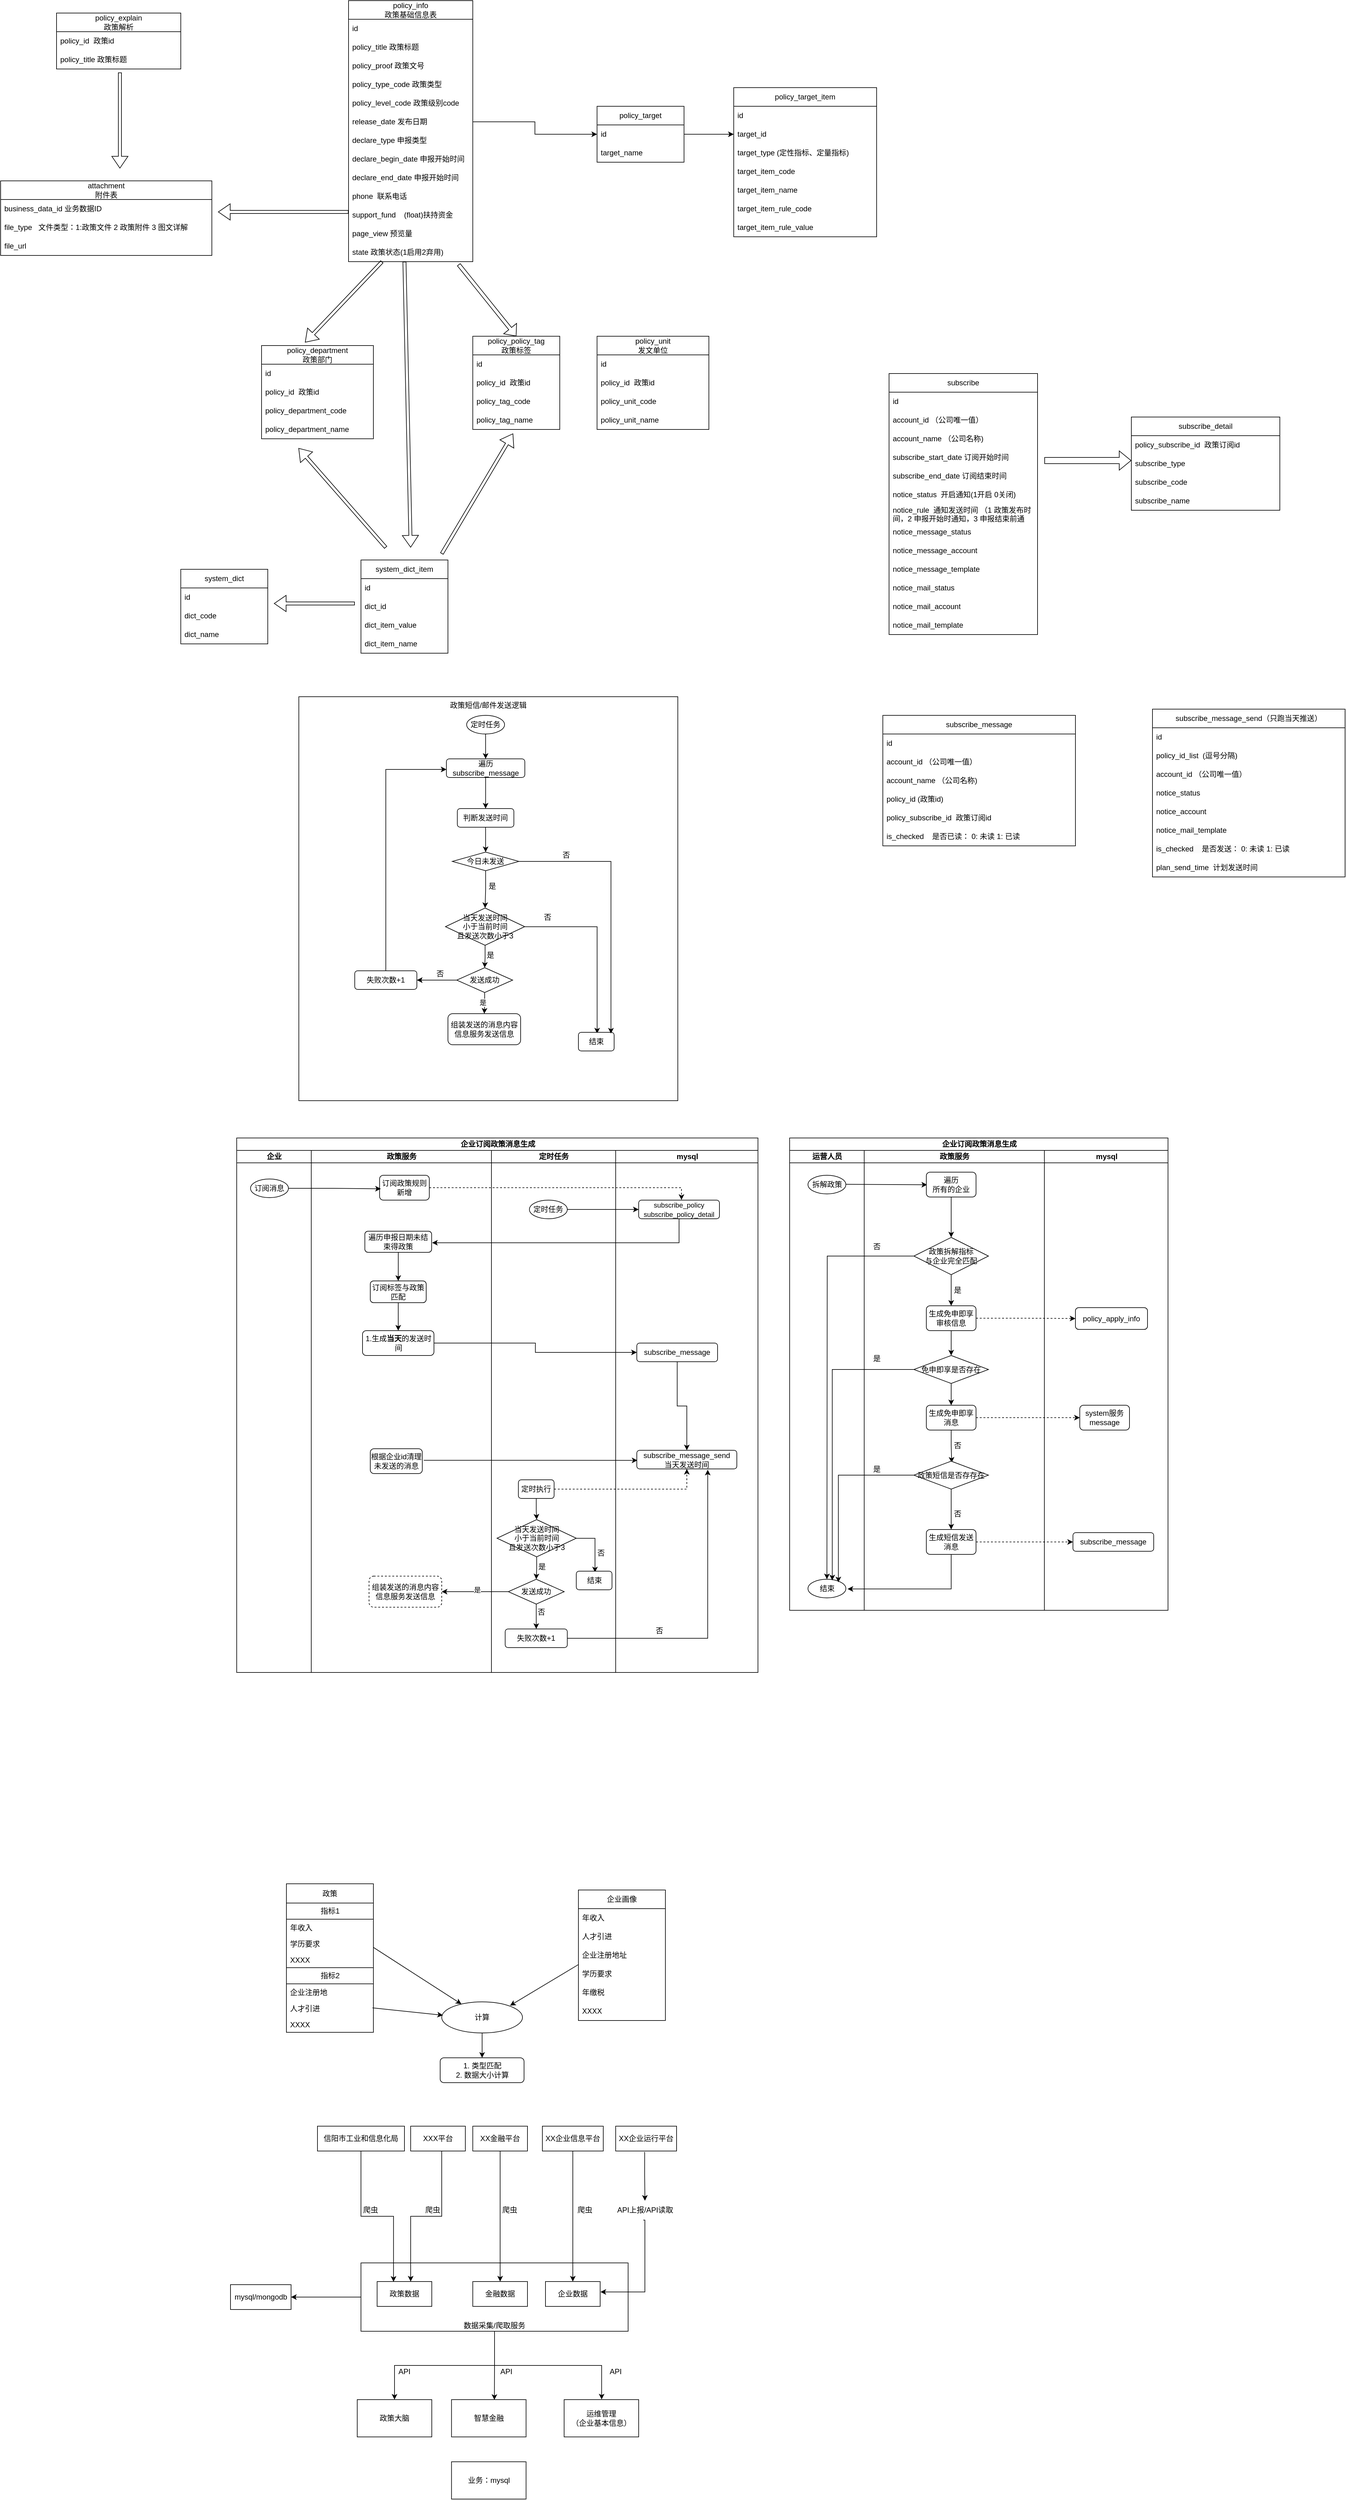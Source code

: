 <mxfile version="22.1.3" type="github">
  <diagram name="第 1 页" id="2xM9Q4XmKQ3uE5KLnZdW">
    <mxGraphModel dx="1991" dy="1787" grid="1" gridSize="10" guides="1" tooltips="1" connect="0" arrows="1" fold="1" page="1" pageScale="1" pageWidth="827" pageHeight="1169" math="0" shadow="0">
      <root>
        <mxCell id="0" />
        <mxCell id="1" parent="0" />
        <mxCell id="gBWArvIDeeEikkrldoBi-82" value="政策短信/邮件发送逻辑" style="rounded=0;whiteSpace=wrap;html=1;verticalAlign=top;" vertex="1" parent="1">
          <mxGeometry x="280" y="1000" width="610" height="650" as="geometry" />
        </mxCell>
        <mxCell id="bisRe-8OawZfb11u8gYM-2" value="policy_info&lt;br&gt;政策基础信息表" style="swimlane;fontStyle=0;childLayout=stackLayout;horizontal=1;startSize=30;horizontalStack=0;resizeParent=1;resizeParentMax=0;resizeLast=0;collapsible=1;marginBottom=0;whiteSpace=wrap;html=1;" parent="1" vertex="1">
          <mxGeometry x="360" y="-120" width="200" height="420" as="geometry" />
        </mxCell>
        <mxCell id="bisRe-8OawZfb11u8gYM-3" value="id" style="text;strokeColor=none;fillColor=none;align=left;verticalAlign=middle;spacingLeft=4;spacingRight=4;overflow=hidden;points=[[0,0.5],[1,0.5]];portConstraint=eastwest;rotatable=0;whiteSpace=wrap;html=1;" parent="bisRe-8OawZfb11u8gYM-2" vertex="1">
          <mxGeometry y="30" width="200" height="30" as="geometry" />
        </mxCell>
        <mxCell id="bisRe-8OawZfb11u8gYM-4" value="policy_title&amp;nbsp;政策标题" style="text;strokeColor=none;fillColor=none;align=left;verticalAlign=middle;spacingLeft=4;spacingRight=4;overflow=hidden;points=[[0,0.5],[1,0.5]];portConstraint=eastwest;rotatable=0;whiteSpace=wrap;html=1;" parent="bisRe-8OawZfb11u8gYM-2" vertex="1">
          <mxGeometry y="60" width="200" height="30" as="geometry" />
        </mxCell>
        <mxCell id="bisRe-8OawZfb11u8gYM-5" value="policy_proof&amp;nbsp;政策文号" style="text;strokeColor=none;fillColor=none;align=left;verticalAlign=middle;spacingLeft=4;spacingRight=4;overflow=hidden;points=[[0,0.5],[1,0.5]];portConstraint=eastwest;rotatable=0;whiteSpace=wrap;html=1;" parent="bisRe-8OawZfb11u8gYM-2" vertex="1">
          <mxGeometry y="90" width="200" height="30" as="geometry" />
        </mxCell>
        <mxCell id="bisRe-8OawZfb11u8gYM-113" value="policy_type_code 政策类型" style="text;strokeColor=none;fillColor=none;align=left;verticalAlign=middle;spacingLeft=4;spacingRight=4;overflow=hidden;points=[[0,0.5],[1,0.5]];portConstraint=eastwest;rotatable=0;whiteSpace=wrap;html=1;" parent="bisRe-8OawZfb11u8gYM-2" vertex="1">
          <mxGeometry y="120" width="200" height="30" as="geometry" />
        </mxCell>
        <mxCell id="bisRe-8OawZfb11u8gYM-114" value="policy_level_code 政策级别code" style="text;strokeColor=none;fillColor=none;align=left;verticalAlign=middle;spacingLeft=4;spacingRight=4;overflow=hidden;points=[[0,0.5],[1,0.5]];portConstraint=eastwest;rotatable=0;whiteSpace=wrap;html=1;" parent="bisRe-8OawZfb11u8gYM-2" vertex="1">
          <mxGeometry y="150" width="200" height="30" as="geometry" />
        </mxCell>
        <mxCell id="bisRe-8OawZfb11u8gYM-95" value="release_date 发布日期" style="text;strokeColor=none;fillColor=none;align=left;verticalAlign=middle;spacingLeft=4;spacingRight=4;overflow=hidden;points=[[0,0.5],[1,0.5]];portConstraint=eastwest;rotatable=0;whiteSpace=wrap;html=1;" parent="bisRe-8OawZfb11u8gYM-2" vertex="1">
          <mxGeometry y="180" width="200" height="30" as="geometry" />
        </mxCell>
        <mxCell id="bisRe-8OawZfb11u8gYM-100" value="declare_type&amp;nbsp;申报类型" style="text;strokeColor=none;fillColor=none;align=left;verticalAlign=middle;spacingLeft=4;spacingRight=4;overflow=hidden;points=[[0,0.5],[1,0.5]];portConstraint=eastwest;rotatable=0;whiteSpace=wrap;html=1;" parent="bisRe-8OawZfb11u8gYM-2" vertex="1">
          <mxGeometry y="210" width="200" height="30" as="geometry" />
        </mxCell>
        <mxCell id="bisRe-8OawZfb11u8gYM-98" value="declare_begin_date&amp;nbsp;申报开始时间" style="text;strokeColor=none;fillColor=none;align=left;verticalAlign=middle;spacingLeft=4;spacingRight=4;overflow=hidden;points=[[0,0.5],[1,0.5]];portConstraint=eastwest;rotatable=0;whiteSpace=wrap;html=1;" parent="bisRe-8OawZfb11u8gYM-2" vertex="1">
          <mxGeometry y="240" width="200" height="30" as="geometry" />
        </mxCell>
        <mxCell id="bisRe-8OawZfb11u8gYM-97" value="declare_end_date&amp;nbsp;申报开始时间" style="text;strokeColor=none;fillColor=none;align=left;verticalAlign=middle;spacingLeft=4;spacingRight=4;overflow=hidden;points=[[0,0.5],[1,0.5]];portConstraint=eastwest;rotatable=0;whiteSpace=wrap;html=1;" parent="bisRe-8OawZfb11u8gYM-2" vertex="1">
          <mxGeometry y="270" width="200" height="30" as="geometry" />
        </mxCell>
        <mxCell id="bisRe-8OawZfb11u8gYM-99" value="phone&amp;nbsp; 联系电话" style="text;strokeColor=none;fillColor=none;align=left;verticalAlign=middle;spacingLeft=4;spacingRight=4;overflow=hidden;points=[[0,0.5],[1,0.5]];portConstraint=eastwest;rotatable=0;whiteSpace=wrap;html=1;" parent="bisRe-8OawZfb11u8gYM-2" vertex="1">
          <mxGeometry y="300" width="200" height="30" as="geometry" />
        </mxCell>
        <mxCell id="bisRe-8OawZfb11u8gYM-101" value="support_fund&amp;nbsp; &amp;nbsp; (float)扶持资金" style="text;strokeColor=none;fillColor=none;align=left;verticalAlign=middle;spacingLeft=4;spacingRight=4;overflow=hidden;points=[[0,0.5],[1,0.5]];portConstraint=eastwest;rotatable=0;whiteSpace=wrap;html=1;" parent="bisRe-8OawZfb11u8gYM-2" vertex="1">
          <mxGeometry y="330" width="200" height="30" as="geometry" />
        </mxCell>
        <mxCell id="bisRe-8OawZfb11u8gYM-102" value="page_view 预览量" style="text;strokeColor=none;fillColor=none;align=left;verticalAlign=middle;spacingLeft=4;spacingRight=4;overflow=hidden;points=[[0,0.5],[1,0.5]];portConstraint=eastwest;rotatable=0;whiteSpace=wrap;html=1;" parent="bisRe-8OawZfb11u8gYM-2" vertex="1">
          <mxGeometry y="360" width="200" height="30" as="geometry" />
        </mxCell>
        <mxCell id="bisRe-8OawZfb11u8gYM-127" value="state 政策状态(1启用2弃用)" style="text;strokeColor=none;fillColor=none;align=left;verticalAlign=middle;spacingLeft=4;spacingRight=4;overflow=hidden;points=[[0,0.5],[1,0.5]];portConstraint=eastwest;rotatable=0;whiteSpace=wrap;html=1;" parent="bisRe-8OawZfb11u8gYM-2" vertex="1">
          <mxGeometry y="390" width="200" height="30" as="geometry" />
        </mxCell>
        <mxCell id="bisRe-8OawZfb11u8gYM-6" value="attachment&lt;br&gt;附件表" style="swimlane;fontStyle=0;childLayout=stackLayout;horizontal=1;startSize=30;horizontalStack=0;resizeParent=1;resizeParentMax=0;resizeLast=0;collapsible=1;marginBottom=0;whiteSpace=wrap;html=1;" parent="1" vertex="1">
          <mxGeometry x="-200" y="170" width="340" height="120" as="geometry" />
        </mxCell>
        <mxCell id="bisRe-8OawZfb11u8gYM-7" value="business_data_id 业务数据ID" style="text;strokeColor=none;fillColor=none;align=left;verticalAlign=middle;spacingLeft=4;spacingRight=4;overflow=hidden;points=[[0,0.5],[1,0.5]];portConstraint=eastwest;rotatable=0;whiteSpace=wrap;html=1;" parent="bisRe-8OawZfb11u8gYM-6" vertex="1">
          <mxGeometry y="30" width="340" height="30" as="geometry" />
        </mxCell>
        <mxCell id="bisRe-8OawZfb11u8gYM-8" value="file_type&amp;nbsp; &amp;nbsp;文件类型：1:政策文件 2 政策附件 3 图文详解" style="text;strokeColor=none;fillColor=none;align=left;verticalAlign=middle;spacingLeft=4;spacingRight=4;overflow=hidden;points=[[0,0.5],[1,0.5]];portConstraint=eastwest;rotatable=0;whiteSpace=wrap;html=1;" parent="bisRe-8OawZfb11u8gYM-6" vertex="1">
          <mxGeometry y="60" width="340" height="30" as="geometry" />
        </mxCell>
        <mxCell id="bisRe-8OawZfb11u8gYM-9" value="file_url" style="text;strokeColor=none;fillColor=none;align=left;verticalAlign=middle;spacingLeft=4;spacingRight=4;overflow=hidden;points=[[0,0.5],[1,0.5]];portConstraint=eastwest;rotatable=0;whiteSpace=wrap;html=1;" parent="bisRe-8OawZfb11u8gYM-6" vertex="1">
          <mxGeometry y="90" width="340" height="30" as="geometry" />
        </mxCell>
        <mxCell id="bisRe-8OawZfb11u8gYM-15" value="policy_policy_tag&lt;br&gt;政策标签" style="swimlane;fontStyle=0;childLayout=stackLayout;horizontal=1;startSize=30;horizontalStack=0;resizeParent=1;resizeParentMax=0;resizeLast=0;collapsible=1;marginBottom=0;whiteSpace=wrap;html=1;" parent="1" vertex="1">
          <mxGeometry x="560" y="420" width="140" height="150" as="geometry" />
        </mxCell>
        <mxCell id="bisRe-8OawZfb11u8gYM-16" value="id" style="text;strokeColor=none;fillColor=none;align=left;verticalAlign=middle;spacingLeft=4;spacingRight=4;overflow=hidden;points=[[0,0.5],[1,0.5]];portConstraint=eastwest;rotatable=0;whiteSpace=wrap;html=1;" parent="bisRe-8OawZfb11u8gYM-15" vertex="1">
          <mxGeometry y="30" width="140" height="30" as="geometry" />
        </mxCell>
        <mxCell id="bisRe-8OawZfb11u8gYM-17" value="policy_id&amp;nbsp; 政策id" style="text;strokeColor=none;fillColor=none;align=left;verticalAlign=middle;spacingLeft=4;spacingRight=4;overflow=hidden;points=[[0,0.5],[1,0.5]];portConstraint=eastwest;rotatable=0;whiteSpace=wrap;html=1;" parent="bisRe-8OawZfb11u8gYM-15" vertex="1">
          <mxGeometry y="60" width="140" height="30" as="geometry" />
        </mxCell>
        <mxCell id="bisRe-8OawZfb11u8gYM-18" value="policy_tag_code" style="text;strokeColor=none;fillColor=none;align=left;verticalAlign=middle;spacingLeft=4;spacingRight=4;overflow=hidden;points=[[0,0.5],[1,0.5]];portConstraint=eastwest;rotatable=0;whiteSpace=wrap;html=1;" parent="bisRe-8OawZfb11u8gYM-15" vertex="1">
          <mxGeometry y="90" width="140" height="30" as="geometry" />
        </mxCell>
        <mxCell id="bisRe-8OawZfb11u8gYM-19" value="policy_tag_name" style="text;strokeColor=none;fillColor=none;align=left;verticalAlign=middle;spacingLeft=4;spacingRight=4;overflow=hidden;points=[[0,0.5],[1,0.5]];portConstraint=eastwest;rotatable=0;whiteSpace=wrap;html=1;" parent="bisRe-8OawZfb11u8gYM-15" vertex="1">
          <mxGeometry y="120" width="140" height="30" as="geometry" />
        </mxCell>
        <mxCell id="bisRe-8OawZfb11u8gYM-25" value="policy_department&lt;br&gt;政策部门" style="swimlane;fontStyle=0;childLayout=stackLayout;horizontal=1;startSize=30;horizontalStack=0;resizeParent=1;resizeParentMax=0;resizeLast=0;collapsible=1;marginBottom=0;whiteSpace=wrap;html=1;" parent="1" vertex="1">
          <mxGeometry x="220" y="435" width="180" height="150" as="geometry" />
        </mxCell>
        <mxCell id="bisRe-8OawZfb11u8gYM-26" value="id" style="text;strokeColor=none;fillColor=none;align=left;verticalAlign=middle;spacingLeft=4;spacingRight=4;overflow=hidden;points=[[0,0.5],[1,0.5]];portConstraint=eastwest;rotatable=0;whiteSpace=wrap;html=1;" parent="bisRe-8OawZfb11u8gYM-25" vertex="1">
          <mxGeometry y="30" width="180" height="30" as="geometry" />
        </mxCell>
        <mxCell id="bisRe-8OawZfb11u8gYM-27" value="policy_id&amp;nbsp; 政策id" style="text;strokeColor=none;fillColor=none;align=left;verticalAlign=middle;spacingLeft=4;spacingRight=4;overflow=hidden;points=[[0,0.5],[1,0.5]];portConstraint=eastwest;rotatable=0;whiteSpace=wrap;html=1;" parent="bisRe-8OawZfb11u8gYM-25" vertex="1">
          <mxGeometry y="60" width="180" height="30" as="geometry" />
        </mxCell>
        <mxCell id="bisRe-8OawZfb11u8gYM-28" value="policy_department_code" style="text;strokeColor=none;fillColor=none;align=left;verticalAlign=middle;spacingLeft=4;spacingRight=4;overflow=hidden;points=[[0,0.5],[1,0.5]];portConstraint=eastwest;rotatable=0;whiteSpace=wrap;html=1;" parent="bisRe-8OawZfb11u8gYM-25" vertex="1">
          <mxGeometry y="90" width="180" height="30" as="geometry" />
        </mxCell>
        <mxCell id="bisRe-8OawZfb11u8gYM-29" value="policy_department_name" style="text;strokeColor=none;fillColor=none;align=left;verticalAlign=middle;spacingLeft=4;spacingRight=4;overflow=hidden;points=[[0,0.5],[1,0.5]];portConstraint=eastwest;rotatable=0;whiteSpace=wrap;html=1;" parent="bisRe-8OawZfb11u8gYM-25" vertex="1">
          <mxGeometry y="120" width="180" height="30" as="geometry" />
        </mxCell>
        <mxCell id="bisRe-8OawZfb11u8gYM-36" value="system_dict" style="swimlane;fontStyle=0;childLayout=stackLayout;horizontal=1;startSize=30;horizontalStack=0;resizeParent=1;resizeParentMax=0;resizeLast=0;collapsible=1;marginBottom=0;whiteSpace=wrap;html=1;" parent="1" vertex="1">
          <mxGeometry x="90" y="795" width="140" height="120" as="geometry" />
        </mxCell>
        <mxCell id="bisRe-8OawZfb11u8gYM-37" value="id" style="text;strokeColor=none;fillColor=none;align=left;verticalAlign=middle;spacingLeft=4;spacingRight=4;overflow=hidden;points=[[0,0.5],[1,0.5]];portConstraint=eastwest;rotatable=0;whiteSpace=wrap;html=1;" parent="bisRe-8OawZfb11u8gYM-36" vertex="1">
          <mxGeometry y="30" width="140" height="30" as="geometry" />
        </mxCell>
        <mxCell id="bisRe-8OawZfb11u8gYM-38" value="dict_code" style="text;strokeColor=none;fillColor=none;align=left;verticalAlign=middle;spacingLeft=4;spacingRight=4;overflow=hidden;points=[[0,0.5],[1,0.5]];portConstraint=eastwest;rotatable=0;whiteSpace=wrap;html=1;" parent="bisRe-8OawZfb11u8gYM-36" vertex="1">
          <mxGeometry y="60" width="140" height="30" as="geometry" />
        </mxCell>
        <mxCell id="bisRe-8OawZfb11u8gYM-39" value="dict_name" style="text;strokeColor=none;fillColor=none;align=left;verticalAlign=middle;spacingLeft=4;spacingRight=4;overflow=hidden;points=[[0,0.5],[1,0.5]];portConstraint=eastwest;rotatable=0;whiteSpace=wrap;html=1;" parent="bisRe-8OawZfb11u8gYM-36" vertex="1">
          <mxGeometry y="90" width="140" height="30" as="geometry" />
        </mxCell>
        <mxCell id="bisRe-8OawZfb11u8gYM-40" value="system_dict_item" style="swimlane;fontStyle=0;childLayout=stackLayout;horizontal=1;startSize=30;horizontalStack=0;resizeParent=1;resizeParentMax=0;resizeLast=0;collapsible=1;marginBottom=0;whiteSpace=wrap;html=1;" parent="1" vertex="1">
          <mxGeometry x="380" y="780" width="140" height="150" as="geometry" />
        </mxCell>
        <mxCell id="bisRe-8OawZfb11u8gYM-41" value="id" style="text;strokeColor=none;fillColor=none;align=left;verticalAlign=middle;spacingLeft=4;spacingRight=4;overflow=hidden;points=[[0,0.5],[1,0.5]];portConstraint=eastwest;rotatable=0;whiteSpace=wrap;html=1;" parent="bisRe-8OawZfb11u8gYM-40" vertex="1">
          <mxGeometry y="30" width="140" height="30" as="geometry" />
        </mxCell>
        <mxCell id="bisRe-8OawZfb11u8gYM-42" value="dict_id" style="text;strokeColor=none;fillColor=none;align=left;verticalAlign=middle;spacingLeft=4;spacingRight=4;overflow=hidden;points=[[0,0.5],[1,0.5]];portConstraint=eastwest;rotatable=0;whiteSpace=wrap;html=1;" parent="bisRe-8OawZfb11u8gYM-40" vertex="1">
          <mxGeometry y="60" width="140" height="30" as="geometry" />
        </mxCell>
        <mxCell id="bisRe-8OawZfb11u8gYM-43" value="dict_item_value" style="text;strokeColor=none;fillColor=none;align=left;verticalAlign=middle;spacingLeft=4;spacingRight=4;overflow=hidden;points=[[0,0.5],[1,0.5]];portConstraint=eastwest;rotatable=0;whiteSpace=wrap;html=1;" parent="bisRe-8OawZfb11u8gYM-40" vertex="1">
          <mxGeometry y="90" width="140" height="30" as="geometry" />
        </mxCell>
        <mxCell id="bisRe-8OawZfb11u8gYM-44" value="dict_item_name" style="text;strokeColor=none;fillColor=none;align=left;verticalAlign=middle;spacingLeft=4;spacingRight=4;overflow=hidden;points=[[0,0.5],[1,0.5]];portConstraint=eastwest;rotatable=0;whiteSpace=wrap;html=1;" parent="bisRe-8OawZfb11u8gYM-40" vertex="1">
          <mxGeometry y="120" width="140" height="30" as="geometry" />
        </mxCell>
        <mxCell id="bisRe-8OawZfb11u8gYM-61" value="" style="shape=flexArrow;endArrow=classic;html=1;rounded=0;width=5;" parent="1" edge="1">
          <mxGeometry width="50" height="50" relative="1" as="geometry">
            <mxPoint x="414" y="300" as="sourcePoint" />
            <mxPoint x="290" y="430" as="targetPoint" />
          </mxGeometry>
        </mxCell>
        <mxCell id="bisRe-8OawZfb11u8gYM-64" value="" style="shape=flexArrow;endArrow=classic;html=1;rounded=0;width=5.714;exitX=0.886;exitY=1.153;exitDx=0;exitDy=0;exitPerimeter=0;entryX=0.5;entryY=0;entryDx=0;entryDy=0;endSize=4.757;" parent="1" source="bisRe-8OawZfb11u8gYM-127" target="bisRe-8OawZfb11u8gYM-15" edge="1">
          <mxGeometry width="50" height="50" relative="1" as="geometry">
            <mxPoint x="530" y="280" as="sourcePoint" />
            <mxPoint x="860" y="430" as="targetPoint" />
          </mxGeometry>
        </mxCell>
        <mxCell id="bisRe-8OawZfb11u8gYM-65" value="" style="shape=flexArrow;endArrow=classic;html=1;rounded=0;width=5;entryX=0.463;entryY=1.218;entryDx=0;entryDy=0;entryPerimeter=0;" parent="1" target="bisRe-8OawZfb11u8gYM-19" edge="1">
          <mxGeometry width="50" height="50" relative="1" as="geometry">
            <mxPoint x="510" y="770" as="sourcePoint" />
            <mxPoint x="840" y="590" as="targetPoint" />
          </mxGeometry>
        </mxCell>
        <mxCell id="bisRe-8OawZfb11u8gYM-68" value="" style="shape=flexArrow;endArrow=classic;html=1;rounded=0;width=5;" parent="1" edge="1">
          <mxGeometry width="50" height="50" relative="1" as="geometry">
            <mxPoint x="420" y="760" as="sourcePoint" />
            <mxPoint x="279.5" y="600" as="targetPoint" />
          </mxGeometry>
        </mxCell>
        <mxCell id="bisRe-8OawZfb11u8gYM-74" value="policy_target" style="swimlane;fontStyle=0;childLayout=stackLayout;horizontal=1;startSize=30;horizontalStack=0;resizeParent=1;resizeParentMax=0;resizeLast=0;collapsible=1;marginBottom=0;whiteSpace=wrap;html=1;" parent="1" vertex="1">
          <mxGeometry x="760" y="50" width="140" height="90" as="geometry" />
        </mxCell>
        <mxCell id="bisRe-8OawZfb11u8gYM-75" value="id" style="text;strokeColor=none;fillColor=none;align=left;verticalAlign=middle;spacingLeft=4;spacingRight=4;overflow=hidden;points=[[0,0.5],[1,0.5]];portConstraint=eastwest;rotatable=0;whiteSpace=wrap;html=1;" parent="bisRe-8OawZfb11u8gYM-74" vertex="1">
          <mxGeometry y="30" width="140" height="30" as="geometry" />
        </mxCell>
        <mxCell id="bisRe-8OawZfb11u8gYM-76" value="target_name" style="text;strokeColor=none;fillColor=none;align=left;verticalAlign=middle;spacingLeft=4;spacingRight=4;overflow=hidden;points=[[0,0.5],[1,0.5]];portConstraint=eastwest;rotatable=0;whiteSpace=wrap;html=1;" parent="bisRe-8OawZfb11u8gYM-74" vertex="1">
          <mxGeometry y="60" width="140" height="30" as="geometry" />
        </mxCell>
        <mxCell id="bisRe-8OawZfb11u8gYM-78" value="policy_target_item" style="swimlane;fontStyle=0;childLayout=stackLayout;horizontal=1;startSize=30;horizontalStack=0;resizeParent=1;resizeParentMax=0;resizeLast=0;collapsible=1;marginBottom=0;whiteSpace=wrap;html=1;" parent="1" vertex="1">
          <mxGeometry x="980" y="20" width="230" height="240" as="geometry" />
        </mxCell>
        <mxCell id="bisRe-8OawZfb11u8gYM-79" value="id" style="text;strokeColor=none;fillColor=none;align=left;verticalAlign=middle;spacingLeft=4;spacingRight=4;overflow=hidden;points=[[0,0.5],[1,0.5]];portConstraint=eastwest;rotatable=0;whiteSpace=wrap;html=1;" parent="bisRe-8OawZfb11u8gYM-78" vertex="1">
          <mxGeometry y="30" width="230" height="30" as="geometry" />
        </mxCell>
        <mxCell id="bisRe-8OawZfb11u8gYM-80" value="target_id" style="text;strokeColor=none;fillColor=none;align=left;verticalAlign=middle;spacingLeft=4;spacingRight=4;overflow=hidden;points=[[0,0.5],[1,0.5]];portConstraint=eastwest;rotatable=0;whiteSpace=wrap;html=1;" parent="bisRe-8OawZfb11u8gYM-78" vertex="1">
          <mxGeometry y="60" width="230" height="30" as="geometry" />
        </mxCell>
        <mxCell id="bisRe-8OawZfb11u8gYM-86" value="target_type (定性指标、定量指标)" style="text;strokeColor=none;fillColor=none;align=left;verticalAlign=middle;spacingLeft=4;spacingRight=4;overflow=hidden;points=[[0,0.5],[1,0.5]];portConstraint=eastwest;rotatable=0;whiteSpace=wrap;html=1;" parent="bisRe-8OawZfb11u8gYM-78" vertex="1">
          <mxGeometry y="90" width="230" height="30" as="geometry" />
        </mxCell>
        <mxCell id="bisRe-8OawZfb11u8gYM-81" value="target_item_code" style="text;strokeColor=none;fillColor=none;align=left;verticalAlign=middle;spacingLeft=4;spacingRight=4;overflow=hidden;points=[[0,0.5],[1,0.5]];portConstraint=eastwest;rotatable=0;whiteSpace=wrap;html=1;" parent="bisRe-8OawZfb11u8gYM-78" vertex="1">
          <mxGeometry y="120" width="230" height="30" as="geometry" />
        </mxCell>
        <mxCell id="bisRe-8OawZfb11u8gYM-84" value="target_item_name" style="text;strokeColor=none;fillColor=none;align=left;verticalAlign=middle;spacingLeft=4;spacingRight=4;overflow=hidden;points=[[0,0.5],[1,0.5]];portConstraint=eastwest;rotatable=0;whiteSpace=wrap;html=1;" parent="bisRe-8OawZfb11u8gYM-78" vertex="1">
          <mxGeometry y="150" width="230" height="30" as="geometry" />
        </mxCell>
        <mxCell id="bisRe-8OawZfb11u8gYM-85" value="target_item_rule_code" style="text;strokeColor=none;fillColor=none;align=left;verticalAlign=middle;spacingLeft=4;spacingRight=4;overflow=hidden;points=[[0,0.5],[1,0.5]];portConstraint=eastwest;rotatable=0;whiteSpace=wrap;html=1;" parent="bisRe-8OawZfb11u8gYM-78" vertex="1">
          <mxGeometry y="180" width="230" height="30" as="geometry" />
        </mxCell>
        <mxCell id="bisRe-8OawZfb11u8gYM-87" value="target_item_rule_value" style="text;strokeColor=none;fillColor=none;align=left;verticalAlign=middle;spacingLeft=4;spacingRight=4;overflow=hidden;points=[[0,0.5],[1,0.5]];portConstraint=eastwest;rotatable=0;whiteSpace=wrap;html=1;" parent="bisRe-8OawZfb11u8gYM-78" vertex="1">
          <mxGeometry y="210" width="230" height="30" as="geometry" />
        </mxCell>
        <mxCell id="bisRe-8OawZfb11u8gYM-83" value="" style="shape=flexArrow;endArrow=classic;html=1;rounded=0;width=5;" parent="1" edge="1">
          <mxGeometry width="50" height="50" relative="1" as="geometry">
            <mxPoint x="360" y="220" as="sourcePoint" />
            <mxPoint x="150" y="220" as="targetPoint" />
          </mxGeometry>
        </mxCell>
        <mxCell id="bisRe-8OawZfb11u8gYM-88" value="subscribe" style="swimlane;fontStyle=0;childLayout=stackLayout;horizontal=1;startSize=30;horizontalStack=0;resizeParent=1;resizeParentMax=0;resizeLast=0;collapsible=1;marginBottom=0;whiteSpace=wrap;html=1;" parent="1" vertex="1">
          <mxGeometry x="1230" y="480" width="239" height="420" as="geometry" />
        </mxCell>
        <mxCell id="_FJIvnEvY_UykfFv3QYx-8" value="id" style="text;strokeColor=none;fillColor=none;align=left;verticalAlign=middle;spacingLeft=4;spacingRight=4;overflow=hidden;points=[[0,0.5],[1,0.5]];portConstraint=eastwest;rotatable=0;whiteSpace=wrap;html=1;" parent="bisRe-8OawZfb11u8gYM-88" vertex="1">
          <mxGeometry y="30" width="239" height="30" as="geometry" />
        </mxCell>
        <mxCell id="bisRe-8OawZfb11u8gYM-89" value="account_id （公司唯一值）" style="text;strokeColor=none;fillColor=none;align=left;verticalAlign=middle;spacingLeft=4;spacingRight=4;overflow=hidden;points=[[0,0.5],[1,0.5]];portConstraint=eastwest;rotatable=0;whiteSpace=wrap;html=1;" parent="bisRe-8OawZfb11u8gYM-88" vertex="1">
          <mxGeometry y="60" width="239" height="30" as="geometry" />
        </mxCell>
        <mxCell id="_FJIvnEvY_UykfFv3QYx-19" value="account_name （公司名称)" style="text;strokeColor=none;fillColor=none;align=left;verticalAlign=middle;spacingLeft=4;spacingRight=4;overflow=hidden;points=[[0,0.5],[1,0.5]];portConstraint=eastwest;rotatable=0;whiteSpace=wrap;html=1;" parent="bisRe-8OawZfb11u8gYM-88" vertex="1">
          <mxGeometry y="90" width="239" height="30" as="geometry" />
        </mxCell>
        <mxCell id="bisRe-8OawZfb11u8gYM-94" value="subscribe_start_date 订阅开始时间" style="text;strokeColor=none;fillColor=none;align=left;verticalAlign=middle;spacingLeft=4;spacingRight=4;overflow=hidden;points=[[0,0.5],[1,0.5]];portConstraint=eastwest;rotatable=0;whiteSpace=wrap;html=1;" parent="bisRe-8OawZfb11u8gYM-88" vertex="1">
          <mxGeometry y="120" width="239" height="30" as="geometry" />
        </mxCell>
        <mxCell id="bisRe-8OawZfb11u8gYM-93" value="subscribe_end_date 订阅结束时间" style="text;strokeColor=none;fillColor=none;align=left;verticalAlign=middle;spacingLeft=4;spacingRight=4;overflow=hidden;points=[[0,0.5],[1,0.5]];portConstraint=eastwest;rotatable=0;whiteSpace=wrap;html=1;" parent="bisRe-8OawZfb11u8gYM-88" vertex="1">
          <mxGeometry y="150" width="239" height="30" as="geometry" />
        </mxCell>
        <mxCell id="_FJIvnEvY_UykfFv3QYx-12" value="notice_status&amp;nbsp; 开启通知(1开启 0关闭)" style="text;strokeColor=none;fillColor=none;align=left;verticalAlign=middle;spacingLeft=4;spacingRight=4;overflow=hidden;points=[[0,0.5],[1,0.5]];portConstraint=eastwest;rotatable=0;whiteSpace=wrap;html=1;" parent="bisRe-8OawZfb11u8gYM-88" vertex="1">
          <mxGeometry y="180" width="239" height="30" as="geometry" />
        </mxCell>
        <mxCell id="_FJIvnEvY_UykfFv3QYx-11" value="notice_rule&amp;nbsp; 通知发送时间 （1 政策发布时间，2 申报开始时通知，3 申报结束前通知）" style="text;strokeColor=none;fillColor=none;align=left;verticalAlign=middle;spacingLeft=4;spacingRight=4;overflow=hidden;points=[[0,0.5],[1,0.5]];portConstraint=eastwest;rotatable=0;whiteSpace=wrap;html=1;" parent="bisRe-8OawZfb11u8gYM-88" vertex="1">
          <mxGeometry y="210" width="239" height="30" as="geometry" />
        </mxCell>
        <mxCell id="_FJIvnEvY_UykfFv3QYx-10" value="notice_message_status" style="text;strokeColor=none;fillColor=none;align=left;verticalAlign=middle;spacingLeft=4;spacingRight=4;overflow=hidden;points=[[0,0.5],[1,0.5]];portConstraint=eastwest;rotatable=0;whiteSpace=wrap;html=1;" parent="bisRe-8OawZfb11u8gYM-88" vertex="1">
          <mxGeometry y="240" width="239" height="30" as="geometry" />
        </mxCell>
        <mxCell id="_FJIvnEvY_UykfFv3QYx-13" value="notice_message_account" style="text;strokeColor=none;fillColor=none;align=left;verticalAlign=middle;spacingLeft=4;spacingRight=4;overflow=hidden;points=[[0,0.5],[1,0.5]];portConstraint=eastwest;rotatable=0;whiteSpace=wrap;html=1;" parent="bisRe-8OawZfb11u8gYM-88" vertex="1">
          <mxGeometry y="270" width="239" height="30" as="geometry" />
        </mxCell>
        <mxCell id="_FJIvnEvY_UykfFv3QYx-16" value="notice_message_template" style="text;strokeColor=none;fillColor=none;align=left;verticalAlign=middle;spacingLeft=4;spacingRight=4;overflow=hidden;points=[[0,0.5],[1,0.5]];portConstraint=eastwest;rotatable=0;whiteSpace=wrap;html=1;" parent="bisRe-8OawZfb11u8gYM-88" vertex="1">
          <mxGeometry y="300" width="239" height="30" as="geometry" />
        </mxCell>
        <mxCell id="_FJIvnEvY_UykfFv3QYx-15" value="notice_mail_status" style="text;strokeColor=none;fillColor=none;align=left;verticalAlign=middle;spacingLeft=4;spacingRight=4;overflow=hidden;points=[[0,0.5],[1,0.5]];portConstraint=eastwest;rotatable=0;whiteSpace=wrap;html=1;" parent="bisRe-8OawZfb11u8gYM-88" vertex="1">
          <mxGeometry y="330" width="239" height="30" as="geometry" />
        </mxCell>
        <mxCell id="_FJIvnEvY_UykfFv3QYx-14" value="notice_mail_account" style="text;strokeColor=none;fillColor=none;align=left;verticalAlign=middle;spacingLeft=4;spacingRight=4;overflow=hidden;points=[[0,0.5],[1,0.5]];portConstraint=eastwest;rotatable=0;whiteSpace=wrap;html=1;" parent="bisRe-8OawZfb11u8gYM-88" vertex="1">
          <mxGeometry y="360" width="239" height="30" as="geometry" />
        </mxCell>
        <mxCell id="_FJIvnEvY_UykfFv3QYx-17" value="notice_mail_template" style="text;strokeColor=none;fillColor=none;align=left;verticalAlign=middle;spacingLeft=4;spacingRight=4;overflow=hidden;points=[[0,0.5],[1,0.5]];portConstraint=eastwest;rotatable=0;whiteSpace=wrap;html=1;" parent="bisRe-8OawZfb11u8gYM-88" vertex="1">
          <mxGeometry y="390" width="239" height="30" as="geometry" />
        </mxCell>
        <mxCell id="bisRe-8OawZfb11u8gYM-103" style="edgeStyle=orthogonalEdgeStyle;rounded=0;orthogonalLoop=1;jettySize=auto;html=1;exitX=1;exitY=0.5;exitDx=0;exitDy=0;" parent="1" source="bisRe-8OawZfb11u8gYM-95" target="bisRe-8OawZfb11u8gYM-75" edge="1">
          <mxGeometry relative="1" as="geometry" />
        </mxCell>
        <mxCell id="bisRe-8OawZfb11u8gYM-104" style="edgeStyle=orthogonalEdgeStyle;rounded=0;orthogonalLoop=1;jettySize=auto;html=1;exitX=1;exitY=0.5;exitDx=0;exitDy=0;entryX=0;entryY=0.5;entryDx=0;entryDy=0;" parent="1" source="bisRe-8OawZfb11u8gYM-75" target="bisRe-8OawZfb11u8gYM-80" edge="1">
          <mxGeometry relative="1" as="geometry" />
        </mxCell>
        <mxCell id="bisRe-8OawZfb11u8gYM-105" value="subscribe_detail" style="swimlane;fontStyle=0;childLayout=stackLayout;horizontal=1;startSize=30;horizontalStack=0;resizeParent=1;resizeParentMax=0;resizeLast=0;collapsible=1;marginBottom=0;whiteSpace=wrap;html=1;" parent="1" vertex="1">
          <mxGeometry x="1620" y="550" width="239" height="150" as="geometry" />
        </mxCell>
        <mxCell id="bisRe-8OawZfb11u8gYM-107" value="policy_subscribe_id&amp;nbsp; 政策订阅id" style="text;strokeColor=none;fillColor=none;align=left;verticalAlign=middle;spacingLeft=4;spacingRight=4;overflow=hidden;points=[[0,0.5],[1,0.5]];portConstraint=eastwest;rotatable=0;whiteSpace=wrap;html=1;" parent="bisRe-8OawZfb11u8gYM-105" vertex="1">
          <mxGeometry y="30" width="239" height="30" as="geometry" />
        </mxCell>
        <mxCell id="bisRe-8OawZfb11u8gYM-111" value="subscribe_type" style="text;strokeColor=none;fillColor=none;align=left;verticalAlign=middle;spacingLeft=4;spacingRight=4;overflow=hidden;points=[[0,0.5],[1,0.5]];portConstraint=eastwest;rotatable=0;whiteSpace=wrap;html=1;" parent="bisRe-8OawZfb11u8gYM-105" vertex="1">
          <mxGeometry y="60" width="239" height="30" as="geometry" />
        </mxCell>
        <mxCell id="bisRe-8OawZfb11u8gYM-112" value="subscribe_code" style="text;strokeColor=none;fillColor=none;align=left;verticalAlign=middle;spacingLeft=4;spacingRight=4;overflow=hidden;points=[[0,0.5],[1,0.5]];portConstraint=eastwest;rotatable=0;whiteSpace=wrap;html=1;" parent="bisRe-8OawZfb11u8gYM-105" vertex="1">
          <mxGeometry y="90" width="239" height="30" as="geometry" />
        </mxCell>
        <mxCell id="_FJIvnEvY_UykfFv3QYx-9" value="subscribe_name" style="text;strokeColor=none;fillColor=none;align=left;verticalAlign=middle;spacingLeft=4;spacingRight=4;overflow=hidden;points=[[0,0.5],[1,0.5]];portConstraint=eastwest;rotatable=0;whiteSpace=wrap;html=1;" parent="bisRe-8OawZfb11u8gYM-105" vertex="1">
          <mxGeometry y="120" width="239" height="30" as="geometry" />
        </mxCell>
        <mxCell id="bisRe-8OawZfb11u8gYM-115" value="" style="shape=flexArrow;endArrow=classic;html=1;rounded=0;width=5;" parent="1" edge="1">
          <mxGeometry width="50" height="50" relative="1" as="geometry">
            <mxPoint x="450" y="300" as="sourcePoint" />
            <mxPoint x="460" y="760" as="targetPoint" />
          </mxGeometry>
        </mxCell>
        <mxCell id="bisRe-8OawZfb11u8gYM-116" value="" style="shape=flexArrow;endArrow=classic;html=1;rounded=0;width=5;" parent="1" edge="1">
          <mxGeometry width="50" height="50" relative="1" as="geometry">
            <mxPoint x="370" y="850" as="sourcePoint" />
            <mxPoint x="240" y="850" as="targetPoint" />
          </mxGeometry>
        </mxCell>
        <mxCell id="bisRe-8OawZfb11u8gYM-117" value="policy_explain&lt;br&gt;政策解析" style="swimlane;fontStyle=0;childLayout=stackLayout;horizontal=1;startSize=30;horizontalStack=0;resizeParent=1;resizeParentMax=0;resizeLast=0;collapsible=1;marginBottom=0;whiteSpace=wrap;html=1;" parent="1" vertex="1">
          <mxGeometry x="-110" y="-100" width="200" height="90" as="geometry" />
        </mxCell>
        <mxCell id="bisRe-8OawZfb11u8gYM-118" value="policy_id&amp;nbsp; 政策id" style="text;strokeColor=none;fillColor=none;align=left;verticalAlign=middle;spacingLeft=4;spacingRight=4;overflow=hidden;points=[[0,0.5],[1,0.5]];portConstraint=eastwest;rotatable=0;whiteSpace=wrap;html=1;" parent="bisRe-8OawZfb11u8gYM-117" vertex="1">
          <mxGeometry y="30" width="200" height="30" as="geometry" />
        </mxCell>
        <mxCell id="bisRe-8OawZfb11u8gYM-119" value="policy_title&amp;nbsp;政策标题" style="text;strokeColor=none;fillColor=none;align=left;verticalAlign=middle;spacingLeft=4;spacingRight=4;overflow=hidden;points=[[0,0.5],[1,0.5]];portConstraint=eastwest;rotatable=0;whiteSpace=wrap;html=1;" parent="bisRe-8OawZfb11u8gYM-117" vertex="1">
          <mxGeometry y="60" width="200" height="30" as="geometry" />
        </mxCell>
        <mxCell id="bisRe-8OawZfb11u8gYM-121" value="" style="shape=flexArrow;endArrow=classic;html=1;rounded=0;width=5;exitX=0.51;exitY=1.187;exitDx=0;exitDy=0;exitPerimeter=0;" parent="1" source="bisRe-8OawZfb11u8gYM-119" edge="1">
          <mxGeometry width="50" height="50" relative="1" as="geometry">
            <mxPoint x="370" y="230" as="sourcePoint" />
            <mxPoint x="-8" y="150" as="targetPoint" />
          </mxGeometry>
        </mxCell>
        <mxCell id="bisRe-8OawZfb11u8gYM-122" value="policy_unit&lt;br&gt;发文单位" style="swimlane;fontStyle=0;childLayout=stackLayout;horizontal=1;startSize=30;horizontalStack=0;resizeParent=1;resizeParentMax=0;resizeLast=0;collapsible=1;marginBottom=0;whiteSpace=wrap;html=1;" parent="1" vertex="1">
          <mxGeometry x="760" y="420" width="180" height="150" as="geometry" />
        </mxCell>
        <mxCell id="bisRe-8OawZfb11u8gYM-123" value="id" style="text;strokeColor=none;fillColor=none;align=left;verticalAlign=middle;spacingLeft=4;spacingRight=4;overflow=hidden;points=[[0,0.5],[1,0.5]];portConstraint=eastwest;rotatable=0;whiteSpace=wrap;html=1;" parent="bisRe-8OawZfb11u8gYM-122" vertex="1">
          <mxGeometry y="30" width="180" height="30" as="geometry" />
        </mxCell>
        <mxCell id="bisRe-8OawZfb11u8gYM-124" value="policy_id&amp;nbsp; 政策id" style="text;strokeColor=none;fillColor=none;align=left;verticalAlign=middle;spacingLeft=4;spacingRight=4;overflow=hidden;points=[[0,0.5],[1,0.5]];portConstraint=eastwest;rotatable=0;whiteSpace=wrap;html=1;" parent="bisRe-8OawZfb11u8gYM-122" vertex="1">
          <mxGeometry y="60" width="180" height="30" as="geometry" />
        </mxCell>
        <mxCell id="bisRe-8OawZfb11u8gYM-125" value="policy_unit_code" style="text;strokeColor=none;fillColor=none;align=left;verticalAlign=middle;spacingLeft=4;spacingRight=4;overflow=hidden;points=[[0,0.5],[1,0.5]];portConstraint=eastwest;rotatable=0;whiteSpace=wrap;html=1;" parent="bisRe-8OawZfb11u8gYM-122" vertex="1">
          <mxGeometry y="90" width="180" height="30" as="geometry" />
        </mxCell>
        <mxCell id="bisRe-8OawZfb11u8gYM-126" value="policy_unit_name" style="text;strokeColor=none;fillColor=none;align=left;verticalAlign=middle;spacingLeft=4;spacingRight=4;overflow=hidden;points=[[0,0.5],[1,0.5]];portConstraint=eastwest;rotatable=0;whiteSpace=wrap;html=1;" parent="bisRe-8OawZfb11u8gYM-122" vertex="1">
          <mxGeometry y="120" width="180" height="30" as="geometry" />
        </mxCell>
        <mxCell id="_FJIvnEvY_UykfFv3QYx-1" value="subscribe_message" style="swimlane;fontStyle=0;childLayout=stackLayout;horizontal=1;startSize=30;horizontalStack=0;resizeParent=1;resizeParentMax=0;resizeLast=0;collapsible=1;marginBottom=0;whiteSpace=wrap;html=1;" parent="1" vertex="1">
          <mxGeometry x="1220" y="1030" width="310" height="210" as="geometry" />
        </mxCell>
        <mxCell id="_FJIvnEvY_UykfFv3QYx-20" value="id" style="text;strokeColor=none;fillColor=none;align=left;verticalAlign=middle;spacingLeft=4;spacingRight=4;overflow=hidden;points=[[0,0.5],[1,0.5]];portConstraint=eastwest;rotatable=0;whiteSpace=wrap;html=1;" parent="_FJIvnEvY_UykfFv3QYx-1" vertex="1">
          <mxGeometry y="30" width="310" height="30" as="geometry" />
        </mxCell>
        <mxCell id="_FJIvnEvY_UykfFv3QYx-2" value="account_id （公司唯一值）" style="text;strokeColor=none;fillColor=none;align=left;verticalAlign=middle;spacingLeft=4;spacingRight=4;overflow=hidden;points=[[0,0.5],[1,0.5]];portConstraint=eastwest;rotatable=0;whiteSpace=wrap;html=1;" parent="_FJIvnEvY_UykfFv3QYx-1" vertex="1">
          <mxGeometry y="60" width="310" height="30" as="geometry" />
        </mxCell>
        <mxCell id="_FJIvnEvY_UykfFv3QYx-3" value="account_name （公司名称)" style="text;strokeColor=none;fillColor=none;align=left;verticalAlign=middle;spacingLeft=4;spacingRight=4;overflow=hidden;points=[[0,0.5],[1,0.5]];portConstraint=eastwest;rotatable=0;whiteSpace=wrap;html=1;" parent="_FJIvnEvY_UykfFv3QYx-1" vertex="1">
          <mxGeometry y="90" width="310" height="30" as="geometry" />
        </mxCell>
        <mxCell id="_FJIvnEvY_UykfFv3QYx-29" value="policy_id (政策id)" style="text;strokeColor=none;fillColor=none;align=left;verticalAlign=middle;spacingLeft=4;spacingRight=4;overflow=hidden;points=[[0,0.5],[1,0.5]];portConstraint=eastwest;rotatable=0;whiteSpace=wrap;html=1;" parent="_FJIvnEvY_UykfFv3QYx-1" vertex="1">
          <mxGeometry y="120" width="310" height="30" as="geometry" />
        </mxCell>
        <mxCell id="_FJIvnEvY_UykfFv3QYx-6" value="policy_subscribe_id&amp;nbsp; 政策订阅id" style="text;strokeColor=none;fillColor=none;align=left;verticalAlign=middle;spacingLeft=4;spacingRight=4;overflow=hidden;points=[[0,0.5],[1,0.5]];portConstraint=eastwest;rotatable=0;whiteSpace=wrap;html=1;" parent="_FJIvnEvY_UykfFv3QYx-1" vertex="1">
          <mxGeometry y="150" width="310" height="30" as="geometry" />
        </mxCell>
        <mxCell id="_FJIvnEvY_UykfFv3QYx-36" value="is_checked&amp;nbsp; &amp;nbsp;&amp;nbsp;是否已读： 0: 未读 1: 已读" style="text;strokeColor=none;fillColor=none;align=left;verticalAlign=middle;spacingLeft=4;spacingRight=4;overflow=hidden;points=[[0,0.5],[1,0.5]];portConstraint=eastwest;rotatable=0;whiteSpace=wrap;html=1;" parent="_FJIvnEvY_UykfFv3QYx-1" vertex="1">
          <mxGeometry y="180" width="310" height="30" as="geometry" />
        </mxCell>
        <mxCell id="_FJIvnEvY_UykfFv3QYx-18" value="" style="shape=flexArrow;endArrow=classic;html=1;rounded=0;" parent="1" edge="1">
          <mxGeometry width="50" height="50" relative="1" as="geometry">
            <mxPoint x="1480" y="620" as="sourcePoint" />
            <mxPoint x="1620" y="620" as="targetPoint" />
          </mxGeometry>
        </mxCell>
        <mxCell id="_FJIvnEvY_UykfFv3QYx-30" value="subscribe_message_send（只跑当天推送）" style="swimlane;fontStyle=0;childLayout=stackLayout;horizontal=1;startSize=30;horizontalStack=0;resizeParent=1;resizeParentMax=0;resizeLast=0;collapsible=1;marginBottom=0;whiteSpace=wrap;html=1;" parent="1" vertex="1">
          <mxGeometry x="1654" y="1020" width="310" height="270" as="geometry" />
        </mxCell>
        <mxCell id="_FJIvnEvY_UykfFv3QYx-31" value="id" style="text;strokeColor=none;fillColor=none;align=left;verticalAlign=middle;spacingLeft=4;spacingRight=4;overflow=hidden;points=[[0,0.5],[1,0.5]];portConstraint=eastwest;rotatable=0;whiteSpace=wrap;html=1;" parent="_FJIvnEvY_UykfFv3QYx-30" vertex="1">
          <mxGeometry y="30" width="310" height="30" as="geometry" />
        </mxCell>
        <mxCell id="UyHdMAJt9d4iDrEaoFpb-38" value="policy_id_list&amp;nbsp; (逗号分隔)" style="text;strokeColor=none;fillColor=none;align=left;verticalAlign=middle;spacingLeft=4;spacingRight=4;overflow=hidden;points=[[0,0.5],[1,0.5]];portConstraint=eastwest;rotatable=0;whiteSpace=wrap;html=1;" parent="_FJIvnEvY_UykfFv3QYx-30" vertex="1">
          <mxGeometry y="60" width="310" height="30" as="geometry" />
        </mxCell>
        <mxCell id="UyHdMAJt9d4iDrEaoFpb-39" value="account_id （公司唯一值）" style="text;strokeColor=none;fillColor=none;align=left;verticalAlign=middle;spacingLeft=4;spacingRight=4;overflow=hidden;points=[[0,0.5],[1,0.5]];portConstraint=eastwest;rotatable=0;whiteSpace=wrap;html=1;" parent="_FJIvnEvY_UykfFv3QYx-30" vertex="1">
          <mxGeometry y="90" width="310" height="30" as="geometry" />
        </mxCell>
        <mxCell id="_FJIvnEvY_UykfFv3QYx-35" value="notice_status" style="text;strokeColor=none;fillColor=none;align=left;verticalAlign=middle;spacingLeft=4;spacingRight=4;overflow=hidden;points=[[0,0.5],[1,0.5]];portConstraint=eastwest;rotatable=0;whiteSpace=wrap;html=1;" parent="_FJIvnEvY_UykfFv3QYx-30" vertex="1">
          <mxGeometry y="120" width="310" height="30" as="geometry" />
        </mxCell>
        <mxCell id="_FJIvnEvY_UykfFv3QYx-34" value="notice_account" style="text;strokeColor=none;fillColor=none;align=left;verticalAlign=middle;spacingLeft=4;spacingRight=4;overflow=hidden;points=[[0,0.5],[1,0.5]];portConstraint=eastwest;rotatable=0;whiteSpace=wrap;html=1;" parent="_FJIvnEvY_UykfFv3QYx-30" vertex="1">
          <mxGeometry y="150" width="310" height="30" as="geometry" />
        </mxCell>
        <mxCell id="_FJIvnEvY_UykfFv3QYx-37" value="notice_mail_template" style="text;strokeColor=none;fillColor=none;align=left;verticalAlign=middle;spacingLeft=4;spacingRight=4;overflow=hidden;points=[[0,0.5],[1,0.5]];portConstraint=eastwest;rotatable=0;whiteSpace=wrap;html=1;" parent="_FJIvnEvY_UykfFv3QYx-30" vertex="1">
          <mxGeometry y="180" width="310" height="30" as="geometry" />
        </mxCell>
        <mxCell id="_FJIvnEvY_UykfFv3QYx-38" value="&lt;span style=&quot;color: rgb(0, 0, 0); font-family: Helvetica; font-size: 12px; font-style: normal; font-variant-ligatures: normal; font-variant-caps: normal; font-weight: 400; letter-spacing: normal; orphans: 2; text-align: left; text-indent: 0px; text-transform: none; widows: 2; word-spacing: 0px; -webkit-text-stroke-width: 0px; background-color: rgb(251, 251, 251); text-decoration-thickness: initial; text-decoration-style: initial; text-decoration-color: initial; float: none; display: inline !important;&quot;&gt;is_checked&amp;nbsp; &amp;nbsp;&amp;nbsp;是否发送： 0: 未读 1: 已读&lt;/span&gt;" style="text;strokeColor=none;fillColor=none;align=left;verticalAlign=middle;spacingLeft=4;spacingRight=4;overflow=hidden;points=[[0,0.5],[1,0.5]];portConstraint=eastwest;rotatable=0;whiteSpace=wrap;html=1;" parent="_FJIvnEvY_UykfFv3QYx-30" vertex="1">
          <mxGeometry y="210" width="310" height="30" as="geometry" />
        </mxCell>
        <mxCell id="_FJIvnEvY_UykfFv3QYx-39" value="plan_send_time&amp;nbsp; 计划发送时间" style="text;strokeColor=none;fillColor=none;align=left;verticalAlign=middle;spacingLeft=4;spacingRight=4;overflow=hidden;points=[[0,0.5],[1,0.5]];portConstraint=eastwest;rotatable=0;whiteSpace=wrap;html=1;" parent="_FJIvnEvY_UykfFv3QYx-30" vertex="1">
          <mxGeometry y="240" width="310" height="30" as="geometry" />
        </mxCell>
        <mxCell id="7U41KO869kOjIQt08ySt-1" value="企业订阅政策消息生成" style="swimlane;childLayout=stackLayout;resizeParent=1;resizeParentMax=0;startSize=20;html=1;" parent="1" vertex="1">
          <mxGeometry x="180.0" y="1710" width="839" height="860" as="geometry" />
        </mxCell>
        <mxCell id="7U41KO869kOjIQt08ySt-2" value="企业" style="swimlane;startSize=20;html=1;" parent="7U41KO869kOjIQt08ySt-1" vertex="1">
          <mxGeometry y="20" width="120" height="840" as="geometry" />
        </mxCell>
        <mxCell id="gBWArvIDeeEikkrldoBi-2" value="订阅消息" style="ellipse;whiteSpace=wrap;html=1;" vertex="1" parent="7U41KO869kOjIQt08ySt-2">
          <mxGeometry x="22.25" y="46" width="61" height="30" as="geometry" />
        </mxCell>
        <mxCell id="7U41KO869kOjIQt08ySt-40" value="" style="edgeStyle=orthogonalEdgeStyle;rounded=0;orthogonalLoop=1;jettySize=auto;html=1;dashed=1;" parent="7U41KO869kOjIQt08ySt-1" source="7U41KO869kOjIQt08ySt-39" target="7U41KO869kOjIQt08ySt-31" edge="1">
          <mxGeometry relative="1" as="geometry" />
        </mxCell>
        <mxCell id="7U41KO869kOjIQt08ySt-55" value="" style="endArrow=classic;html=1;rounded=0;entryX=0.006;entryY=0.54;entryDx=0;entryDy=0;entryPerimeter=0;exitX=1.028;exitY=0.466;exitDx=0;exitDy=0;exitPerimeter=0;" parent="7U41KO869kOjIQt08ySt-1" source="7U41KO869kOjIQt08ySt-52" target="7U41KO869kOjIQt08ySt-31" edge="1">
          <mxGeometry width="50" height="50" relative="1" as="geometry">
            <mxPoint x="344.0" y="650" as="sourcePoint" />
            <mxPoint x="394.0" y="600" as="targetPoint" />
          </mxGeometry>
        </mxCell>
        <mxCell id="7U41KO869kOjIQt08ySt-3" value="政策服务" style="swimlane;startSize=20;html=1;aspect=fixed;" parent="7U41KO869kOjIQt08ySt-1" vertex="1">
          <mxGeometry x="120" y="20" width="290.0" height="840" as="geometry" />
        </mxCell>
        <mxCell id="7U41KO869kOjIQt08ySt-16" value="订阅政策规则新增" style="rounded=1;whiteSpace=wrap;html=1;fillColor=#FFFFFF;strokeColor=#000000;" parent="7U41KO869kOjIQt08ySt-3" vertex="1">
          <mxGeometry x="110" y="40" width="80" height="40" as="geometry" />
        </mxCell>
        <mxCell id="gBWArvIDeeEikkrldoBi-10" style="edgeStyle=orthogonalEdgeStyle;rounded=0;orthogonalLoop=1;jettySize=auto;html=1;" edge="1" parent="7U41KO869kOjIQt08ySt-3" source="7U41KO869kOjIQt08ySt-23" target="7U41KO869kOjIQt08ySt-33">
          <mxGeometry relative="1" as="geometry" />
        </mxCell>
        <mxCell id="7U41KO869kOjIQt08ySt-23" value="遍历申报日期未结束得政策" style="rounded=1;whiteSpace=wrap;html=1;" parent="7U41KO869kOjIQt08ySt-3" vertex="1">
          <mxGeometry x="86.25" y="130" width="107.5" height="34" as="geometry" />
        </mxCell>
        <mxCell id="7U41KO869kOjIQt08ySt-45" value="" style="edgeStyle=orthogonalEdgeStyle;rounded=0;orthogonalLoop=1;jettySize=auto;html=1;" parent="7U41KO869kOjIQt08ySt-3" source="7U41KO869kOjIQt08ySt-33" target="7U41KO869kOjIQt08ySt-44" edge="1">
          <mxGeometry relative="1" as="geometry" />
        </mxCell>
        <mxCell id="7U41KO869kOjIQt08ySt-33" value="订阅标签与政策匹配" style="rounded=1;whiteSpace=wrap;html=1;" parent="7U41KO869kOjIQt08ySt-3" vertex="1">
          <mxGeometry x="95" y="210" width="90" height="35" as="geometry" />
        </mxCell>
        <mxCell id="7U41KO869kOjIQt08ySt-42" value="组装发送的消息内容&lt;br&gt;信息服务发送信息" style="rounded=1;whiteSpace=wrap;html=1;dashed=1;" parent="7U41KO869kOjIQt08ySt-3" vertex="1">
          <mxGeometry x="93" y="685" width="117" height="50" as="geometry" />
        </mxCell>
        <mxCell id="7U41KO869kOjIQt08ySt-44" value="1.生成&lt;b&gt;当天&lt;/b&gt;的发送时间" style="rounded=1;whiteSpace=wrap;html=1;" parent="7U41KO869kOjIQt08ySt-3" vertex="1">
          <mxGeometry x="82.5" y="290" width="115" height="40" as="geometry" />
        </mxCell>
        <mxCell id="7U41KO869kOjIQt08ySt-52" value="根据企业id清理未发送的消息" style="rounded=1;whiteSpace=wrap;html=1;" parent="7U41KO869kOjIQt08ySt-3" vertex="1">
          <mxGeometry x="95" y="480" width="83.75" height="40" as="geometry" />
        </mxCell>
        <mxCell id="7U41KO869kOjIQt08ySt-4" value="定时任务" style="swimlane;startSize=20;html=1;" parent="7U41KO869kOjIQt08ySt-1" vertex="1">
          <mxGeometry x="410.0" y="20" width="200.0" height="840" as="geometry" />
        </mxCell>
        <mxCell id="yNDDxkq5DlbXRZ4KLDkx-17" value="" style="edgeStyle=orthogonalEdgeStyle;rounded=0;orthogonalLoop=1;jettySize=auto;html=1;" parent="7U41KO869kOjIQt08ySt-4" source="7U41KO869kOjIQt08ySt-39" target="yNDDxkq5DlbXRZ4KLDkx-6" edge="1">
          <mxGeometry relative="1" as="geometry" />
        </mxCell>
        <mxCell id="7U41KO869kOjIQt08ySt-39" value="定时执行" style="rounded=1;whiteSpace=wrap;html=1;" parent="7U41KO869kOjIQt08ySt-4" vertex="1">
          <mxGeometry x="43.38" y="530" width="57.5" height="30" as="geometry" />
        </mxCell>
        <mxCell id="yNDDxkq5DlbXRZ4KLDkx-10" value="" style="edgeStyle=orthogonalEdgeStyle;rounded=0;orthogonalLoop=1;jettySize=auto;html=1;" parent="7U41KO869kOjIQt08ySt-4" source="yNDDxkq5DlbXRZ4KLDkx-6" target="yNDDxkq5DlbXRZ4KLDkx-9" edge="1">
          <mxGeometry relative="1" as="geometry" />
        </mxCell>
        <mxCell id="yNDDxkq5DlbXRZ4KLDkx-24" style="edgeStyle=orthogonalEdgeStyle;rounded=0;orthogonalLoop=1;jettySize=auto;html=1;entryX=0.524;entryY=0.063;entryDx=0;entryDy=0;entryPerimeter=0;exitX=0.998;exitY=0.502;exitDx=0;exitDy=0;exitPerimeter=0;" parent="7U41KO869kOjIQt08ySt-4" source="yNDDxkq5DlbXRZ4KLDkx-6" target="yNDDxkq5DlbXRZ4KLDkx-19" edge="1">
          <mxGeometry relative="1" as="geometry" />
        </mxCell>
        <mxCell id="yNDDxkq5DlbXRZ4KLDkx-6" value="当天发送时间&lt;br&gt;小于当前时间&lt;br&gt;且发送次数小于3" style="rhombus;whiteSpace=wrap;html=1;" parent="7U41KO869kOjIQt08ySt-4" vertex="1">
          <mxGeometry x="9" y="594" width="127.57" height="60" as="geometry" />
        </mxCell>
        <mxCell id="yNDDxkq5DlbXRZ4KLDkx-16" value="" style="edgeStyle=orthogonalEdgeStyle;rounded=0;orthogonalLoop=1;jettySize=auto;html=1;" parent="7U41KO869kOjIQt08ySt-4" source="yNDDxkq5DlbXRZ4KLDkx-9" target="yNDDxkq5DlbXRZ4KLDkx-15" edge="1">
          <mxGeometry relative="1" as="geometry" />
        </mxCell>
        <mxCell id="yNDDxkq5DlbXRZ4KLDkx-9" value="发送成功" style="rhombus;whiteSpace=wrap;html=1;" parent="7U41KO869kOjIQt08ySt-4" vertex="1">
          <mxGeometry x="27.13" y="690" width="90" height="40" as="geometry" />
        </mxCell>
        <mxCell id="yNDDxkq5DlbXRZ4KLDkx-15" value="失败次数+1" style="rounded=1;whiteSpace=wrap;html=1;" parent="7U41KO869kOjIQt08ySt-4" vertex="1">
          <mxGeometry x="22.13" y="770" width="100" height="30" as="geometry" />
        </mxCell>
        <mxCell id="yNDDxkq5DlbXRZ4KLDkx-19" value="结束" style="rounded=1;whiteSpace=wrap;html=1;" parent="7U41KO869kOjIQt08ySt-4" vertex="1">
          <mxGeometry x="136.57" y="677" width="57.5" height="30" as="geometry" />
        </mxCell>
        <mxCell id="yNDDxkq5DlbXRZ4KLDkx-28" value="否" style="text;html=1;align=center;verticalAlign=middle;resizable=0;points=[];autosize=1;strokeColor=none;fillColor=none;" parent="7U41KO869kOjIQt08ySt-4" vertex="1">
          <mxGeometry x="155.57" y="633" width="40" height="30" as="geometry" />
        </mxCell>
        <mxCell id="gBWArvIDeeEikkrldoBi-5" value="定时任务" style="ellipse;whiteSpace=wrap;html=1;" vertex="1" parent="7U41KO869kOjIQt08ySt-4">
          <mxGeometry x="61.13" y="80" width="61" height="30" as="geometry" />
        </mxCell>
        <mxCell id="7U41KO869kOjIQt08ySt-6" value="mysql" style="swimlane;startSize=20;html=1;" parent="7U41KO869kOjIQt08ySt-1" vertex="1">
          <mxGeometry x="610" y="20" width="229" height="840" as="geometry" />
        </mxCell>
        <mxCell id="7U41KO869kOjIQt08ySt-21" value="&lt;font style=&quot;&quot;&gt;&lt;font style=&quot;font-size: 11px;&quot;&gt;subscribe_policy&lt;/font&gt;&lt;br style=&quot;font-size: 11px;&quot;&gt;&lt;span style=&quot;font-size: 11px;&quot;&gt;subscribe_policy_detail&lt;/span&gt;&lt;/font&gt;" style="rounded=1;whiteSpace=wrap;html=1;" parent="7U41KO869kOjIQt08ySt-6" vertex="1">
          <mxGeometry x="37" y="80" width="130" height="30" as="geometry" />
        </mxCell>
        <mxCell id="7U41KO869kOjIQt08ySt-32" value="" style="edgeStyle=orthogonalEdgeStyle;rounded=0;orthogonalLoop=1;jettySize=auto;html=1;" parent="7U41KO869kOjIQt08ySt-6" source="7U41KO869kOjIQt08ySt-30" target="7U41KO869kOjIQt08ySt-31" edge="1">
          <mxGeometry relative="1" as="geometry" />
        </mxCell>
        <mxCell id="7U41KO869kOjIQt08ySt-30" value="subscribe_message" style="rounded=1;whiteSpace=wrap;html=1;" parent="7U41KO869kOjIQt08ySt-6" vertex="1">
          <mxGeometry x="34" y="310" width="130" height="30" as="geometry" />
        </mxCell>
        <mxCell id="7U41KO869kOjIQt08ySt-31" value="subscribe_message_send&lt;br&gt;当天发送时间" style="rounded=1;whiteSpace=wrap;html=1;" parent="7U41KO869kOjIQt08ySt-6" vertex="1">
          <mxGeometry x="34" y="482.5" width="161" height="30" as="geometry" />
        </mxCell>
        <mxCell id="yNDDxkq5DlbXRZ4KLDkx-30" value="否" style="text;html=1;align=center;verticalAlign=middle;resizable=0;points=[];autosize=1;strokeColor=none;fillColor=none;" parent="7U41KO869kOjIQt08ySt-6" vertex="1">
          <mxGeometry x="49.5" y="758" width="40" height="30" as="geometry" />
        </mxCell>
        <mxCell id="yNDDxkq5DlbXRZ4KLDkx-11" value="" style="edgeStyle=orthogonalEdgeStyle;rounded=0;orthogonalLoop=1;jettySize=auto;html=1;" parent="7U41KO869kOjIQt08ySt-1" source="yNDDxkq5DlbXRZ4KLDkx-9" target="7U41KO869kOjIQt08ySt-42" edge="1">
          <mxGeometry relative="1" as="geometry" />
        </mxCell>
        <mxCell id="yNDDxkq5DlbXRZ4KLDkx-12" value="是" style="edgeLabel;html=1;align=center;verticalAlign=middle;resizable=0;points=[];" parent="yNDDxkq5DlbXRZ4KLDkx-11" vertex="1" connectable="0">
          <mxGeometry x="-0.066" y="-3" relative="1" as="geometry">
            <mxPoint as="offset" />
          </mxGeometry>
        </mxCell>
        <mxCell id="yNDDxkq5DlbXRZ4KLDkx-29" style="edgeStyle=orthogonalEdgeStyle;rounded=0;orthogonalLoop=1;jettySize=auto;html=1;entryX=0.709;entryY=1.042;entryDx=0;entryDy=0;entryPerimeter=0;" parent="7U41KO869kOjIQt08ySt-1" source="yNDDxkq5DlbXRZ4KLDkx-15" target="7U41KO869kOjIQt08ySt-31" edge="1">
          <mxGeometry relative="1" as="geometry" />
        </mxCell>
        <mxCell id="gBWArvIDeeEikkrldoBi-6" style="edgeStyle=orthogonalEdgeStyle;rounded=0;orthogonalLoop=1;jettySize=auto;html=1;entryX=0.53;entryY=-0.011;entryDx=0;entryDy=0;entryPerimeter=0;dashed=1;" edge="1" parent="7U41KO869kOjIQt08ySt-1" source="7U41KO869kOjIQt08ySt-16" target="7U41KO869kOjIQt08ySt-21">
          <mxGeometry relative="1" as="geometry" />
        </mxCell>
        <mxCell id="gBWArvIDeeEikkrldoBi-7" style="edgeStyle=orthogonalEdgeStyle;rounded=0;orthogonalLoop=1;jettySize=auto;html=1;" edge="1" parent="7U41KO869kOjIQt08ySt-1" source="gBWArvIDeeEikkrldoBi-5" target="7U41KO869kOjIQt08ySt-21">
          <mxGeometry relative="1" as="geometry" />
        </mxCell>
        <mxCell id="gBWArvIDeeEikkrldoBi-9" style="edgeStyle=orthogonalEdgeStyle;rounded=0;orthogonalLoop=1;jettySize=auto;html=1;entryX=1.007;entryY=0.546;entryDx=0;entryDy=0;entryPerimeter=0;" edge="1" parent="7U41KO869kOjIQt08ySt-1" source="7U41KO869kOjIQt08ySt-21" target="7U41KO869kOjIQt08ySt-23">
          <mxGeometry relative="1" as="geometry">
            <Array as="points">
              <mxPoint x="712" y="169" />
            </Array>
          </mxGeometry>
        </mxCell>
        <mxCell id="gBWArvIDeeEikkrldoBi-11" style="edgeStyle=orthogonalEdgeStyle;rounded=0;orthogonalLoop=1;jettySize=auto;html=1;" edge="1" parent="7U41KO869kOjIQt08ySt-1" source="7U41KO869kOjIQt08ySt-44" target="7U41KO869kOjIQt08ySt-30">
          <mxGeometry relative="1" as="geometry" />
        </mxCell>
        <mxCell id="gBWArvIDeeEikkrldoBi-80" style="edgeStyle=orthogonalEdgeStyle;rounded=0;orthogonalLoop=1;jettySize=auto;html=1;entryX=0.025;entryY=0.544;entryDx=0;entryDy=0;entryPerimeter=0;" edge="1" parent="7U41KO869kOjIQt08ySt-1" source="gBWArvIDeeEikkrldoBi-2" target="7U41KO869kOjIQt08ySt-16">
          <mxGeometry relative="1" as="geometry" />
        </mxCell>
        <mxCell id="UyHdMAJt9d4iDrEaoFpb-10" value="指标1" style="swimlane;fontStyle=0;childLayout=stackLayout;horizontal=1;startSize=26;fillColor=none;horizontalStack=0;resizeParent=1;resizeParentMax=0;resizeLast=0;collapsible=1;marginBottom=0;html=1;" parent="1" vertex="1">
          <mxGeometry x="260" y="2941" width="140" height="104" as="geometry" />
        </mxCell>
        <mxCell id="UyHdMAJt9d4iDrEaoFpb-11" value="年收入" style="text;strokeColor=none;fillColor=none;align=left;verticalAlign=top;spacingLeft=4;spacingRight=4;overflow=hidden;rotatable=0;points=[[0,0.5],[1,0.5]];portConstraint=eastwest;whiteSpace=wrap;html=1;" parent="UyHdMAJt9d4iDrEaoFpb-10" vertex="1">
          <mxGeometry y="26" width="140" height="26" as="geometry" />
        </mxCell>
        <mxCell id="UyHdMAJt9d4iDrEaoFpb-13" value="学历要求" style="text;strokeColor=none;fillColor=none;align=left;verticalAlign=top;spacingLeft=4;spacingRight=4;overflow=hidden;rotatable=0;points=[[0,0.5],[1,0.5]];portConstraint=eastwest;whiteSpace=wrap;html=1;" parent="UyHdMAJt9d4iDrEaoFpb-10" vertex="1">
          <mxGeometry y="52" width="140" height="26" as="geometry" />
        </mxCell>
        <mxCell id="UyHdMAJt9d4iDrEaoFpb-28" value="XXXX" style="text;strokeColor=none;fillColor=none;align=left;verticalAlign=top;spacingLeft=4;spacingRight=4;overflow=hidden;rotatable=0;points=[[0,0.5],[1,0.5]];portConstraint=eastwest;whiteSpace=wrap;html=1;" parent="UyHdMAJt9d4iDrEaoFpb-10" vertex="1">
          <mxGeometry y="78" width="140" height="26" as="geometry" />
        </mxCell>
        <mxCell id="UyHdMAJt9d4iDrEaoFpb-16" value="企业画像" style="swimlane;fontStyle=0;childLayout=stackLayout;horizontal=1;startSize=30;horizontalStack=0;resizeParent=1;resizeParentMax=0;resizeLast=0;collapsible=1;marginBottom=0;whiteSpace=wrap;html=1;" parent="1" vertex="1">
          <mxGeometry x="730" y="2920" width="140" height="210" as="geometry" />
        </mxCell>
        <mxCell id="UyHdMAJt9d4iDrEaoFpb-17" value="年收入" style="text;strokeColor=none;fillColor=none;align=left;verticalAlign=middle;spacingLeft=4;spacingRight=4;overflow=hidden;points=[[0,0.5],[1,0.5]];portConstraint=eastwest;rotatable=0;whiteSpace=wrap;html=1;" parent="UyHdMAJt9d4iDrEaoFpb-16" vertex="1">
          <mxGeometry y="30" width="140" height="30" as="geometry" />
        </mxCell>
        <mxCell id="UyHdMAJt9d4iDrEaoFpb-18" value="人才引进" style="text;strokeColor=none;fillColor=none;align=left;verticalAlign=middle;spacingLeft=4;spacingRight=4;overflow=hidden;points=[[0,0.5],[1,0.5]];portConstraint=eastwest;rotatable=0;whiteSpace=wrap;html=1;" parent="UyHdMAJt9d4iDrEaoFpb-16" vertex="1">
          <mxGeometry y="60" width="140" height="30" as="geometry" />
        </mxCell>
        <mxCell id="UyHdMAJt9d4iDrEaoFpb-19" value="企业注册地址" style="text;strokeColor=none;fillColor=none;align=left;verticalAlign=middle;spacingLeft=4;spacingRight=4;overflow=hidden;points=[[0,0.5],[1,0.5]];portConstraint=eastwest;rotatable=0;whiteSpace=wrap;html=1;" parent="UyHdMAJt9d4iDrEaoFpb-16" vertex="1">
          <mxGeometry y="90" width="140" height="30" as="geometry" />
        </mxCell>
        <mxCell id="UyHdMAJt9d4iDrEaoFpb-25" value="学历要求" style="text;strokeColor=none;fillColor=none;align=left;verticalAlign=middle;spacingLeft=4;spacingRight=4;overflow=hidden;points=[[0,0.5],[1,0.5]];portConstraint=eastwest;rotatable=0;whiteSpace=wrap;html=1;" parent="UyHdMAJt9d4iDrEaoFpb-16" vertex="1">
          <mxGeometry y="120" width="140" height="30" as="geometry" />
        </mxCell>
        <mxCell id="UyHdMAJt9d4iDrEaoFpb-26" value="年缴税" style="text;strokeColor=none;fillColor=none;align=left;verticalAlign=middle;spacingLeft=4;spacingRight=4;overflow=hidden;points=[[0,0.5],[1,0.5]];portConstraint=eastwest;rotatable=0;whiteSpace=wrap;html=1;" parent="UyHdMAJt9d4iDrEaoFpb-16" vertex="1">
          <mxGeometry y="150" width="140" height="30" as="geometry" />
        </mxCell>
        <mxCell id="UyHdMAJt9d4iDrEaoFpb-29" value="XXXX" style="text;strokeColor=none;fillColor=none;align=left;verticalAlign=middle;spacingLeft=4;spacingRight=4;overflow=hidden;points=[[0,0.5],[1,0.5]];portConstraint=eastwest;rotatable=0;whiteSpace=wrap;html=1;" parent="UyHdMAJt9d4iDrEaoFpb-16" vertex="1">
          <mxGeometry y="180" width="140" height="30" as="geometry" />
        </mxCell>
        <mxCell id="UyHdMAJt9d4iDrEaoFpb-20" value="政策" style="rounded=0;whiteSpace=wrap;html=1;" parent="1" vertex="1">
          <mxGeometry x="260" y="2910" width="140" height="31" as="geometry" />
        </mxCell>
        <mxCell id="UyHdMAJt9d4iDrEaoFpb-21" value="指标2" style="swimlane;fontStyle=0;childLayout=stackLayout;horizontal=1;startSize=26;fillColor=none;horizontalStack=0;resizeParent=1;resizeParentMax=0;resizeLast=0;collapsible=1;marginBottom=0;html=1;" parent="1" vertex="1">
          <mxGeometry x="260" y="3045" width="140" height="104" as="geometry" />
        </mxCell>
        <mxCell id="UyHdMAJt9d4iDrEaoFpb-22" value="企业注册地" style="text;strokeColor=none;fillColor=none;align=left;verticalAlign=top;spacingLeft=4;spacingRight=4;overflow=hidden;rotatable=0;points=[[0,0.5],[1,0.5]];portConstraint=eastwest;whiteSpace=wrap;html=1;" parent="UyHdMAJt9d4iDrEaoFpb-21" vertex="1">
          <mxGeometry y="26" width="140" height="26" as="geometry" />
        </mxCell>
        <mxCell id="UyHdMAJt9d4iDrEaoFpb-23" value="人才引进" style="text;strokeColor=none;fillColor=none;align=left;verticalAlign=top;spacingLeft=4;spacingRight=4;overflow=hidden;rotatable=0;points=[[0,0.5],[1,0.5]];portConstraint=eastwest;whiteSpace=wrap;html=1;" parent="UyHdMAJt9d4iDrEaoFpb-21" vertex="1">
          <mxGeometry y="52" width="140" height="26" as="geometry" />
        </mxCell>
        <mxCell id="UyHdMAJt9d4iDrEaoFpb-27" value="XXXX" style="text;strokeColor=none;fillColor=none;align=left;verticalAlign=top;spacingLeft=4;spacingRight=4;overflow=hidden;rotatable=0;points=[[0,0.5],[1,0.5]];portConstraint=eastwest;whiteSpace=wrap;html=1;" parent="UyHdMAJt9d4iDrEaoFpb-21" vertex="1">
          <mxGeometry y="78" width="140" height="26" as="geometry" />
        </mxCell>
        <mxCell id="UyHdMAJt9d4iDrEaoFpb-37" value="" style="edgeStyle=orthogonalEdgeStyle;rounded=0;orthogonalLoop=1;jettySize=auto;html=1;" parent="1" source="UyHdMAJt9d4iDrEaoFpb-30" target="UyHdMAJt9d4iDrEaoFpb-36" edge="1">
          <mxGeometry relative="1" as="geometry" />
        </mxCell>
        <mxCell id="UyHdMAJt9d4iDrEaoFpb-30" value="计算" style="ellipse;whiteSpace=wrap;html=1;" parent="1" vertex="1">
          <mxGeometry x="510" y="3100" width="130" height="50" as="geometry" />
        </mxCell>
        <mxCell id="UyHdMAJt9d4iDrEaoFpb-31" value="" style="endArrow=classic;html=1;rounded=0;exitX=0.997;exitY=0.733;exitDx=0;exitDy=0;exitPerimeter=0;" parent="1" source="UyHdMAJt9d4iDrEaoFpb-13" target="UyHdMAJt9d4iDrEaoFpb-30" edge="1">
          <mxGeometry width="50" height="50" relative="1" as="geometry">
            <mxPoint x="610" y="3110" as="sourcePoint" />
            <mxPoint x="660" y="3060" as="targetPoint" />
          </mxGeometry>
        </mxCell>
        <mxCell id="UyHdMAJt9d4iDrEaoFpb-34" value="" style="endArrow=classic;html=1;rounded=0;exitX=0.99;exitY=0.486;exitDx=0;exitDy=0;exitPerimeter=0;entryX=0.015;entryY=0.43;entryDx=0;entryDy=0;entryPerimeter=0;" parent="1" source="UyHdMAJt9d4iDrEaoFpb-23" target="UyHdMAJt9d4iDrEaoFpb-30" edge="1">
          <mxGeometry width="50" height="50" relative="1" as="geometry">
            <mxPoint x="610" y="3110" as="sourcePoint" />
            <mxPoint x="660" y="3060" as="targetPoint" />
          </mxGeometry>
        </mxCell>
        <mxCell id="UyHdMAJt9d4iDrEaoFpb-35" value="" style="endArrow=classic;html=1;rounded=0;exitX=0;exitY=0;exitDx=0;exitDy=0;exitPerimeter=0;" parent="1" source="UyHdMAJt9d4iDrEaoFpb-25" edge="1">
          <mxGeometry width="50" height="50" relative="1" as="geometry">
            <mxPoint x="660" y="3060" as="sourcePoint" />
            <mxPoint x="620" y="3106" as="targetPoint" />
          </mxGeometry>
        </mxCell>
        <mxCell id="UyHdMAJt9d4iDrEaoFpb-36" value="1. 类型匹配&lt;br&gt;2. 数据大小计算" style="rounded=1;whiteSpace=wrap;html=1;" parent="1" vertex="1">
          <mxGeometry x="507.5" y="3190" width="135" height="40" as="geometry" />
        </mxCell>
        <mxCell id="yNDDxkq5DlbXRZ4KLDkx-18" value="是" style="text;html=1;align=center;verticalAlign=middle;resizable=0;points=[];autosize=1;strokeColor=none;fillColor=none;" parent="1" vertex="1">
          <mxGeometry x="651" y="2385" width="40" height="30" as="geometry" />
        </mxCell>
        <mxCell id="yNDDxkq5DlbXRZ4KLDkx-27" value="否" style="text;html=1;align=center;verticalAlign=middle;resizable=0;points=[];autosize=1;strokeColor=none;fillColor=none;" parent="1" vertex="1">
          <mxGeometry x="650" y="2458" width="40" height="30" as="geometry" />
        </mxCell>
        <mxCell id="Ucv7UtGjpNOLDIL33GQc-1" value="mysql/mongodb" style="rounded=0;whiteSpace=wrap;html=1;" parent="1" vertex="1">
          <mxGeometry x="170" y="3555" width="97.5" height="40" as="geometry" />
        </mxCell>
        <mxCell id="Ucv7UtGjpNOLDIL33GQc-24" style="edgeStyle=orthogonalEdgeStyle;rounded=0;orthogonalLoop=1;jettySize=auto;html=1;" parent="1" source="Ucv7UtGjpNOLDIL33GQc-2" target="Ucv7UtGjpNOLDIL33GQc-1" edge="1">
          <mxGeometry relative="1" as="geometry" />
        </mxCell>
        <mxCell id="Ucv7UtGjpNOLDIL33GQc-36" style="edgeStyle=orthogonalEdgeStyle;rounded=0;orthogonalLoop=1;jettySize=auto;html=1;" parent="1" source="Ucv7UtGjpNOLDIL33GQc-2" target="Ucv7UtGjpNOLDIL33GQc-31" edge="1">
          <mxGeometry relative="1" as="geometry" />
        </mxCell>
        <mxCell id="Ucv7UtGjpNOLDIL33GQc-2" value="数据采集/爬取服务" style="rounded=0;whiteSpace=wrap;html=1;verticalAlign=bottom;align=center;" parent="1" vertex="1">
          <mxGeometry x="380" y="3520" width="430" height="110" as="geometry" />
        </mxCell>
        <mxCell id="Ucv7UtGjpNOLDIL33GQc-4" value="业务：mysql" style="rounded=0;whiteSpace=wrap;html=1;" parent="1" vertex="1">
          <mxGeometry x="525.75" y="3840" width="120" height="60" as="geometry" />
        </mxCell>
        <mxCell id="Ucv7UtGjpNOLDIL33GQc-6" value="信阳市工业和信息化局" style="rounded=0;whiteSpace=wrap;html=1;" parent="1" vertex="1">
          <mxGeometry x="310" y="3300" width="140" height="40" as="geometry" />
        </mxCell>
        <mxCell id="Ucv7UtGjpNOLDIL33GQc-12" style="edgeStyle=orthogonalEdgeStyle;rounded=0;orthogonalLoop=1;jettySize=auto;html=1;" parent="1" source="Ucv7UtGjpNOLDIL33GQc-8" target="Ucv7UtGjpNOLDIL33GQc-9" edge="1">
          <mxGeometry relative="1" as="geometry">
            <Array as="points">
              <mxPoint x="510" y="3445" />
              <mxPoint x="460" y="3445" />
            </Array>
          </mxGeometry>
        </mxCell>
        <mxCell id="Ucv7UtGjpNOLDIL33GQc-8" value="XXX平台" style="rounded=0;whiteSpace=wrap;html=1;" parent="1" vertex="1">
          <mxGeometry x="460" y="3300" width="88" height="40" as="geometry" />
        </mxCell>
        <mxCell id="Ucv7UtGjpNOLDIL33GQc-9" value="政策数据" style="rounded=0;whiteSpace=wrap;html=1;" parent="1" vertex="1">
          <mxGeometry x="406" y="3550" width="88" height="40" as="geometry" />
        </mxCell>
        <mxCell id="Ucv7UtGjpNOLDIL33GQc-13" style="edgeStyle=orthogonalEdgeStyle;rounded=0;orthogonalLoop=1;jettySize=auto;html=1;entryX=0.3;entryY=0.01;entryDx=0;entryDy=0;entryPerimeter=0;" parent="1" source="Ucv7UtGjpNOLDIL33GQc-6" target="Ucv7UtGjpNOLDIL33GQc-9" edge="1">
          <mxGeometry relative="1" as="geometry" />
        </mxCell>
        <mxCell id="Ucv7UtGjpNOLDIL33GQc-14" value="金融数据" style="rounded=0;whiteSpace=wrap;html=1;" parent="1" vertex="1">
          <mxGeometry x="560" y="3550" width="88" height="40" as="geometry" />
        </mxCell>
        <mxCell id="Ucv7UtGjpNOLDIL33GQc-15" value="企业数据" style="rounded=0;whiteSpace=wrap;html=1;" parent="1" vertex="1">
          <mxGeometry x="677" y="3550" width="88" height="40" as="geometry" />
        </mxCell>
        <mxCell id="Ucv7UtGjpNOLDIL33GQc-17" style="edgeStyle=orthogonalEdgeStyle;rounded=0;orthogonalLoop=1;jettySize=auto;html=1;" parent="1" source="Ucv7UtGjpNOLDIL33GQc-16" target="Ucv7UtGjpNOLDIL33GQc-14" edge="1">
          <mxGeometry relative="1" as="geometry" />
        </mxCell>
        <mxCell id="Ucv7UtGjpNOLDIL33GQc-16" value="XX金融平台" style="rounded=0;whiteSpace=wrap;html=1;" parent="1" vertex="1">
          <mxGeometry x="560" y="3300" width="88" height="40" as="geometry" />
        </mxCell>
        <mxCell id="Ucv7UtGjpNOLDIL33GQc-19" style="edgeStyle=orthogonalEdgeStyle;rounded=0;orthogonalLoop=1;jettySize=auto;html=1;" parent="1" source="Ucv7UtGjpNOLDIL33GQc-18" target="Ucv7UtGjpNOLDIL33GQc-15" edge="1">
          <mxGeometry relative="1" as="geometry" />
        </mxCell>
        <mxCell id="Ucv7UtGjpNOLDIL33GQc-18" value="XX企业信息平台" style="rounded=0;whiteSpace=wrap;html=1;" parent="1" vertex="1">
          <mxGeometry x="672" y="3300" width="98" height="40" as="geometry" />
        </mxCell>
        <mxCell id="Ucv7UtGjpNOLDIL33GQc-20" value="爬虫" style="text;html=1;align=center;verticalAlign=middle;resizable=0;points=[];autosize=1;strokeColor=none;fillColor=none;" parent="1" vertex="1">
          <mxGeometry x="593.75" y="3420" width="50" height="30" as="geometry" />
        </mxCell>
        <mxCell id="Ucv7UtGjpNOLDIL33GQc-21" value="爬虫" style="text;html=1;align=center;verticalAlign=middle;resizable=0;points=[];autosize=1;strokeColor=none;fillColor=none;" parent="1" vertex="1">
          <mxGeometry x="370" y="3420" width="50" height="30" as="geometry" />
        </mxCell>
        <mxCell id="Ucv7UtGjpNOLDIL33GQc-22" value="爬虫" style="text;html=1;align=center;verticalAlign=middle;resizable=0;points=[];autosize=1;strokeColor=none;fillColor=none;" parent="1" vertex="1">
          <mxGeometry x="470" y="3420" width="50" height="30" as="geometry" />
        </mxCell>
        <mxCell id="Ucv7UtGjpNOLDIL33GQc-23" value="爬虫" style="text;html=1;align=center;verticalAlign=middle;resizable=0;points=[];autosize=1;strokeColor=none;fillColor=none;" parent="1" vertex="1">
          <mxGeometry x="715" y="3420" width="50" height="30" as="geometry" />
        </mxCell>
        <mxCell id="Ucv7UtGjpNOLDIL33GQc-25" value="XX企业运行平台" style="rounded=0;whiteSpace=wrap;html=1;" parent="1" vertex="1">
          <mxGeometry x="790" y="3300" width="98" height="40" as="geometry" />
        </mxCell>
        <mxCell id="Ucv7UtGjpNOLDIL33GQc-26" style="edgeStyle=orthogonalEdgeStyle;rounded=0;orthogonalLoop=1;jettySize=auto;html=1;entryX=1.006;entryY=0.418;entryDx=0;entryDy=0;entryPerimeter=0;exitX=0.476;exitY=1.038;exitDx=0;exitDy=0;exitPerimeter=0;" parent="1" source="Ucv7UtGjpNOLDIL33GQc-27" target="Ucv7UtGjpNOLDIL33GQc-15" edge="1">
          <mxGeometry relative="1" as="geometry">
            <Array as="points">
              <mxPoint x="837" y="3567" />
            </Array>
          </mxGeometry>
        </mxCell>
        <mxCell id="Ucv7UtGjpNOLDIL33GQc-29" value="" style="edgeStyle=orthogonalEdgeStyle;rounded=0;orthogonalLoop=1;jettySize=auto;html=1;exitX=0.476;exitY=1.038;exitDx=0;exitDy=0;exitPerimeter=0;" parent="1" source="Ucv7UtGjpNOLDIL33GQc-25" target="Ucv7UtGjpNOLDIL33GQc-27" edge="1">
          <mxGeometry relative="1" as="geometry">
            <mxPoint x="837" y="3342" as="sourcePoint" />
            <mxPoint x="766" y="3567" as="targetPoint" />
            <Array as="points" />
          </mxGeometry>
        </mxCell>
        <mxCell id="Ucv7UtGjpNOLDIL33GQc-27" value="API上报/API读取" style="text;html=1;align=center;verticalAlign=middle;resizable=0;points=[];autosize=1;strokeColor=none;fillColor=none;" parent="1" vertex="1">
          <mxGeometry x="782.07" y="3420" width="110" height="30" as="geometry" />
        </mxCell>
        <mxCell id="Ucv7UtGjpNOLDIL33GQc-31" value="政策大脑" style="rounded=0;whiteSpace=wrap;html=1;" parent="1" vertex="1">
          <mxGeometry x="374" y="3740" width="120" height="60" as="geometry" />
        </mxCell>
        <mxCell id="Ucv7UtGjpNOLDIL33GQc-32" value="智慧金融" style="rounded=0;whiteSpace=wrap;html=1;" parent="1" vertex="1">
          <mxGeometry x="525.75" y="3740" width="120" height="60" as="geometry" />
        </mxCell>
        <mxCell id="Ucv7UtGjpNOLDIL33GQc-33" value="运维管理&lt;br&gt;（企业基本信息）" style="rounded=0;whiteSpace=wrap;html=1;" parent="1" vertex="1">
          <mxGeometry x="707" y="3740" width="120" height="60" as="geometry" />
        </mxCell>
        <mxCell id="Ucv7UtGjpNOLDIL33GQc-37" style="edgeStyle=orthogonalEdgeStyle;rounded=0;orthogonalLoop=1;jettySize=auto;html=1;entryX=0.575;entryY=0.007;entryDx=0;entryDy=0;entryPerimeter=0;" parent="1" source="Ucv7UtGjpNOLDIL33GQc-2" target="Ucv7UtGjpNOLDIL33GQc-32" edge="1">
          <mxGeometry relative="1" as="geometry" />
        </mxCell>
        <mxCell id="Ucv7UtGjpNOLDIL33GQc-38" style="edgeStyle=orthogonalEdgeStyle;rounded=0;orthogonalLoop=1;jettySize=auto;html=1;entryX=0.503;entryY=-0.005;entryDx=0;entryDy=0;entryPerimeter=0;" parent="1" source="Ucv7UtGjpNOLDIL33GQc-2" target="Ucv7UtGjpNOLDIL33GQc-33" edge="1">
          <mxGeometry relative="1" as="geometry" />
        </mxCell>
        <mxCell id="Ucv7UtGjpNOLDIL33GQc-39" value="API" style="text;html=1;strokeColor=none;fillColor=none;align=center;verticalAlign=middle;whiteSpace=wrap;rounded=0;" parent="1" vertex="1">
          <mxGeometry x="760" y="3680" width="60" height="30" as="geometry" />
        </mxCell>
        <mxCell id="Ucv7UtGjpNOLDIL33GQc-40" value="API" style="text;html=1;strokeColor=none;fillColor=none;align=center;verticalAlign=middle;whiteSpace=wrap;rounded=0;" parent="1" vertex="1">
          <mxGeometry x="583.75" y="3680" width="60" height="30" as="geometry" />
        </mxCell>
        <mxCell id="Ucv7UtGjpNOLDIL33GQc-41" value="API" style="text;html=1;strokeColor=none;fillColor=none;align=center;verticalAlign=middle;whiteSpace=wrap;rounded=0;" parent="1" vertex="1">
          <mxGeometry x="420" y="3680" width="60" height="30" as="geometry" />
        </mxCell>
        <mxCell id="gBWArvIDeeEikkrldoBi-12" value="企业订阅政策消息生成" style="swimlane;childLayout=stackLayout;resizeParent=1;resizeParentMax=0;startSize=20;html=1;" vertex="1" parent="1">
          <mxGeometry x="1070" y="1710" width="609" height="760" as="geometry" />
        </mxCell>
        <mxCell id="gBWArvIDeeEikkrldoBi-15" value="" style="endArrow=classic;html=1;rounded=0;entryX=0.016;entryY=0.507;entryDx=0;entryDy=0;entryPerimeter=0;exitX=0.976;exitY=0.483;exitDx=0;exitDy=0;exitPerimeter=0;" edge="1" parent="gBWArvIDeeEikkrldoBi-12" source="gBWArvIDeeEikkrldoBi-14" target="gBWArvIDeeEikkrldoBi-19">
          <mxGeometry width="50" height="50" relative="1" as="geometry">
            <mxPoint x="100.0" y="75" as="sourcePoint" />
            <mxPoint x="270.0" y="45" as="targetPoint" />
          </mxGeometry>
        </mxCell>
        <mxCell id="gBWArvIDeeEikkrldoBi-13" value="运营人员" style="swimlane;startSize=20;html=1;" vertex="1" parent="gBWArvIDeeEikkrldoBi-12">
          <mxGeometry y="20" width="120" height="740" as="geometry" />
        </mxCell>
        <mxCell id="gBWArvIDeeEikkrldoBi-14" value="拆解政策" style="ellipse;whiteSpace=wrap;html=1;" vertex="1" parent="gBWArvIDeeEikkrldoBi-13">
          <mxGeometry x="29.5" y="40" width="61" height="30" as="geometry" />
        </mxCell>
        <mxCell id="gBWArvIDeeEikkrldoBi-56" value="结束" style="ellipse;whiteSpace=wrap;html=1;" vertex="1" parent="gBWArvIDeeEikkrldoBi-13">
          <mxGeometry x="29.5" y="690" width="61" height="30" as="geometry" />
        </mxCell>
        <mxCell id="gBWArvIDeeEikkrldoBi-18" value="政策服务" style="swimlane;startSize=20;html=1;" vertex="1" parent="gBWArvIDeeEikkrldoBi-12">
          <mxGeometry x="120" y="20" width="290" height="740" as="geometry" />
        </mxCell>
        <mxCell id="gBWArvIDeeEikkrldoBi-55" style="edgeStyle=orthogonalEdgeStyle;rounded=0;orthogonalLoop=1;jettySize=auto;html=1;" edge="1" parent="gBWArvIDeeEikkrldoBi-18" source="gBWArvIDeeEikkrldoBi-19" target="gBWArvIDeeEikkrldoBi-54">
          <mxGeometry relative="1" as="geometry" />
        </mxCell>
        <mxCell id="gBWArvIDeeEikkrldoBi-19" value="遍历&lt;br&gt;所有的企业" style="rounded=1;whiteSpace=wrap;html=1;fillColor=#FFFFFF;strokeColor=#000000;" vertex="1" parent="gBWArvIDeeEikkrldoBi-18">
          <mxGeometry x="100" y="35" width="80" height="40" as="geometry" />
        </mxCell>
        <mxCell id="gBWArvIDeeEikkrldoBi-61" style="edgeStyle=orthogonalEdgeStyle;rounded=0;orthogonalLoop=1;jettySize=auto;html=1;" edge="1" parent="gBWArvIDeeEikkrldoBi-18" source="gBWArvIDeeEikkrldoBi-54" target="gBWArvIDeeEikkrldoBi-60">
          <mxGeometry relative="1" as="geometry" />
        </mxCell>
        <mxCell id="gBWArvIDeeEikkrldoBi-54" value="政策拆解指标&lt;br&gt;与企业完全匹配" style="rhombus;whiteSpace=wrap;html=1;" vertex="1" parent="gBWArvIDeeEikkrldoBi-18">
          <mxGeometry x="80" y="140" width="120" height="60" as="geometry" />
        </mxCell>
        <mxCell id="gBWArvIDeeEikkrldoBi-58" value="否" style="text;html=1;align=center;verticalAlign=middle;resizable=0;points=[];autosize=1;strokeColor=none;fillColor=none;" vertex="1" parent="gBWArvIDeeEikkrldoBi-18">
          <mxGeometry x="-4.547e-13" y="140" width="40" height="30" as="geometry" />
        </mxCell>
        <mxCell id="gBWArvIDeeEikkrldoBi-90" style="edgeStyle=orthogonalEdgeStyle;rounded=0;orthogonalLoop=1;jettySize=auto;html=1;" edge="1" parent="gBWArvIDeeEikkrldoBi-18" source="gBWArvIDeeEikkrldoBi-60" target="gBWArvIDeeEikkrldoBi-89">
          <mxGeometry relative="1" as="geometry" />
        </mxCell>
        <mxCell id="gBWArvIDeeEikkrldoBi-60" value="生成免申即享审核信息" style="rounded=1;whiteSpace=wrap;html=1;" vertex="1" parent="gBWArvIDeeEikkrldoBi-18">
          <mxGeometry x="100" y="250" width="80" height="40" as="geometry" />
        </mxCell>
        <mxCell id="gBWArvIDeeEikkrldoBi-75" value="是" style="text;html=1;align=center;verticalAlign=middle;resizable=0;points=[];autosize=1;strokeColor=none;fillColor=none;" vertex="1" parent="gBWArvIDeeEikkrldoBi-18">
          <mxGeometry x="130" y="210" width="40" height="30" as="geometry" />
        </mxCell>
        <mxCell id="gBWArvIDeeEikkrldoBi-69" style="edgeStyle=orthogonalEdgeStyle;rounded=0;orthogonalLoop=1;jettySize=auto;html=1;entryX=0.507;entryY=0.055;entryDx=0;entryDy=0;entryPerimeter=0;" edge="1" parent="gBWArvIDeeEikkrldoBi-18" source="gBWArvIDeeEikkrldoBi-64" target="gBWArvIDeeEikkrldoBi-92">
          <mxGeometry relative="1" as="geometry" />
        </mxCell>
        <mxCell id="gBWArvIDeeEikkrldoBi-64" value="生成免申即享消息" style="rounded=1;whiteSpace=wrap;html=1;" vertex="1" parent="gBWArvIDeeEikkrldoBi-18">
          <mxGeometry x="100" y="410" width="80" height="40" as="geometry" />
        </mxCell>
        <mxCell id="gBWArvIDeeEikkrldoBi-68" value="生成短信发送消息" style="rounded=1;whiteSpace=wrap;html=1;" vertex="1" parent="gBWArvIDeeEikkrldoBi-18">
          <mxGeometry x="100" y="610" width="80" height="40" as="geometry" />
        </mxCell>
        <mxCell id="gBWArvIDeeEikkrldoBi-65" value="system服务&lt;br&gt;message" style="rounded=1;whiteSpace=wrap;html=1;" vertex="1" parent="gBWArvIDeeEikkrldoBi-18">
          <mxGeometry x="347.0" y="410" width="80" height="40" as="geometry" />
        </mxCell>
        <mxCell id="gBWArvIDeeEikkrldoBi-71" value="subscribe_message" style="rounded=1;whiteSpace=wrap;html=1;" vertex="1" parent="gBWArvIDeeEikkrldoBi-18">
          <mxGeometry x="336.0" y="615" width="130" height="30" as="geometry" />
        </mxCell>
        <mxCell id="gBWArvIDeeEikkrldoBi-66" style="edgeStyle=orthogonalEdgeStyle;rounded=0;orthogonalLoop=1;jettySize=auto;html=1;dashed=1;" edge="1" parent="gBWArvIDeeEikkrldoBi-18" source="gBWArvIDeeEikkrldoBi-64" target="gBWArvIDeeEikkrldoBi-65">
          <mxGeometry relative="1" as="geometry" />
        </mxCell>
        <mxCell id="gBWArvIDeeEikkrldoBi-72" style="edgeStyle=orthogonalEdgeStyle;rounded=0;orthogonalLoop=1;jettySize=auto;html=1;dashed=1;" edge="1" parent="gBWArvIDeeEikkrldoBi-18" source="gBWArvIDeeEikkrldoBi-68" target="gBWArvIDeeEikkrldoBi-71">
          <mxGeometry relative="1" as="geometry" />
        </mxCell>
        <mxCell id="gBWArvIDeeEikkrldoBi-91" style="edgeStyle=orthogonalEdgeStyle;rounded=0;orthogonalLoop=1;jettySize=auto;html=1;" edge="1" parent="gBWArvIDeeEikkrldoBi-18" source="gBWArvIDeeEikkrldoBi-89" target="gBWArvIDeeEikkrldoBi-64">
          <mxGeometry relative="1" as="geometry" />
        </mxCell>
        <mxCell id="gBWArvIDeeEikkrldoBi-89" value="免申即享是否存在" style="rhombus;whiteSpace=wrap;html=1;" vertex="1" parent="gBWArvIDeeEikkrldoBi-18">
          <mxGeometry x="80" y="330" width="120" height="45" as="geometry" />
        </mxCell>
        <mxCell id="gBWArvIDeeEikkrldoBi-93" style="edgeStyle=orthogonalEdgeStyle;rounded=0;orthogonalLoop=1;jettySize=auto;html=1;" edge="1" parent="gBWArvIDeeEikkrldoBi-18" source="gBWArvIDeeEikkrldoBi-92" target="gBWArvIDeeEikkrldoBi-68">
          <mxGeometry relative="1" as="geometry" />
        </mxCell>
        <mxCell id="gBWArvIDeeEikkrldoBi-92" value="政策短信是否存存在" style="rhombus;whiteSpace=wrap;html=1;" vertex="1" parent="gBWArvIDeeEikkrldoBi-18">
          <mxGeometry x="80" y="500" width="120" height="45" as="geometry" />
        </mxCell>
        <mxCell id="gBWArvIDeeEikkrldoBi-98" value="是" style="text;html=1;align=center;verticalAlign=middle;resizable=0;points=[];autosize=1;strokeColor=none;fillColor=none;" vertex="1" parent="gBWArvIDeeEikkrldoBi-18">
          <mxGeometry y="320" width="40" height="30" as="geometry" />
        </mxCell>
        <mxCell id="gBWArvIDeeEikkrldoBi-97" value="是" style="text;html=1;align=center;verticalAlign=middle;resizable=0;points=[];autosize=1;strokeColor=none;fillColor=none;" vertex="1" parent="gBWArvIDeeEikkrldoBi-18">
          <mxGeometry y="498" width="40" height="30" as="geometry" />
        </mxCell>
        <mxCell id="gBWArvIDeeEikkrldoBi-99" value="否" style="text;html=1;align=center;verticalAlign=middle;resizable=0;points=[];autosize=1;strokeColor=none;fillColor=none;" vertex="1" parent="gBWArvIDeeEikkrldoBi-18">
          <mxGeometry x="130.0" y="570" width="40" height="30" as="geometry" />
        </mxCell>
        <mxCell id="gBWArvIDeeEikkrldoBi-100" value="否" style="text;html=1;align=center;verticalAlign=middle;resizable=0;points=[];autosize=1;strokeColor=none;fillColor=none;" vertex="1" parent="gBWArvIDeeEikkrldoBi-18">
          <mxGeometry x="130.0" y="460" width="40" height="30" as="geometry" />
        </mxCell>
        <mxCell id="gBWArvIDeeEikkrldoBi-39" value="mysql" style="swimlane;startSize=20;html=1;" vertex="1" parent="gBWArvIDeeEikkrldoBi-12">
          <mxGeometry x="410" y="20" width="199" height="740" as="geometry" />
        </mxCell>
        <mxCell id="gBWArvIDeeEikkrldoBi-62" value="policy_apply_info" style="rounded=1;whiteSpace=wrap;html=1;" vertex="1" parent="gBWArvIDeeEikkrldoBi-39">
          <mxGeometry x="50" y="253" width="116" height="35" as="geometry" />
        </mxCell>
        <mxCell id="gBWArvIDeeEikkrldoBi-63" style="edgeStyle=orthogonalEdgeStyle;rounded=0;orthogonalLoop=1;jettySize=auto;html=1;dashed=1;" edge="1" parent="gBWArvIDeeEikkrldoBi-12" source="gBWArvIDeeEikkrldoBi-60" target="gBWArvIDeeEikkrldoBi-62">
          <mxGeometry relative="1" as="geometry" />
        </mxCell>
        <mxCell id="gBWArvIDeeEikkrldoBi-74" style="edgeStyle=orthogonalEdgeStyle;rounded=0;orthogonalLoop=1;jettySize=auto;html=1;" edge="1" parent="gBWArvIDeeEikkrldoBi-12" source="gBWArvIDeeEikkrldoBi-54">
          <mxGeometry relative="1" as="geometry">
            <mxPoint x="60" y="710" as="targetPoint" />
          </mxGeometry>
        </mxCell>
        <mxCell id="gBWArvIDeeEikkrldoBi-94" style="edgeStyle=orthogonalEdgeStyle;rounded=0;orthogonalLoop=1;jettySize=auto;html=1;entryX=0.641;entryY=0.062;entryDx=0;entryDy=0;entryPerimeter=0;" edge="1" parent="gBWArvIDeeEikkrldoBi-12" source="gBWArvIDeeEikkrldoBi-89" target="gBWArvIDeeEikkrldoBi-56">
          <mxGeometry relative="1" as="geometry" />
        </mxCell>
        <mxCell id="gBWArvIDeeEikkrldoBi-95" style="edgeStyle=orthogonalEdgeStyle;rounded=0;orthogonalLoop=1;jettySize=auto;html=1;entryX=0.802;entryY=0.165;entryDx=0;entryDy=0;entryPerimeter=0;" edge="1" parent="gBWArvIDeeEikkrldoBi-12" source="gBWArvIDeeEikkrldoBi-92" target="gBWArvIDeeEikkrldoBi-56">
          <mxGeometry relative="1" as="geometry" />
        </mxCell>
        <mxCell id="gBWArvIDeeEikkrldoBi-96" style="edgeStyle=orthogonalEdgeStyle;rounded=0;orthogonalLoop=1;jettySize=auto;html=1;entryX=1.045;entryY=0.519;entryDx=0;entryDy=0;entryPerimeter=0;" edge="1" parent="gBWArvIDeeEikkrldoBi-12" source="gBWArvIDeeEikkrldoBi-68" target="gBWArvIDeeEikkrldoBi-56">
          <mxGeometry relative="1" as="geometry">
            <Array as="points">
              <mxPoint x="260" y="726" />
            </Array>
          </mxGeometry>
        </mxCell>
        <mxCell id="gBWArvIDeeEikkrldoBi-85" style="edgeStyle=orthogonalEdgeStyle;rounded=0;orthogonalLoop=1;jettySize=auto;html=1;" edge="1" parent="1" source="gBWArvIDeeEikkrldoBi-83" target="gBWArvIDeeEikkrldoBi-84">
          <mxGeometry relative="1" as="geometry" />
        </mxCell>
        <mxCell id="gBWArvIDeeEikkrldoBi-83" value="定时任务" style="ellipse;whiteSpace=wrap;html=1;" vertex="1" parent="1">
          <mxGeometry x="550.12" y="1030" width="61" height="30" as="geometry" />
        </mxCell>
        <mxCell id="gBWArvIDeeEikkrldoBi-102" style="edgeStyle=orthogonalEdgeStyle;rounded=0;orthogonalLoop=1;jettySize=auto;html=1;" edge="1" parent="1" source="gBWArvIDeeEikkrldoBi-84" target="gBWArvIDeeEikkrldoBi-101">
          <mxGeometry relative="1" as="geometry" />
        </mxCell>
        <mxCell id="gBWArvIDeeEikkrldoBi-84" value="遍历&lt;br&gt;subscribe_message" style="rounded=1;whiteSpace=wrap;html=1;" vertex="1" parent="1">
          <mxGeometry x="517.5" y="1100" width="126.25" height="30" as="geometry" />
        </mxCell>
        <mxCell id="gBWArvIDeeEikkrldoBi-118" style="edgeStyle=orthogonalEdgeStyle;rounded=0;orthogonalLoop=1;jettySize=auto;html=1;" edge="1" parent="1" source="gBWArvIDeeEikkrldoBi-86" target="gBWArvIDeeEikkrldoBi-107">
          <mxGeometry relative="1" as="geometry" />
        </mxCell>
        <mxCell id="gBWArvIDeeEikkrldoBi-86" value="今日未发送" style="rhombus;whiteSpace=wrap;html=1;" vertex="1" parent="1">
          <mxGeometry x="527" y="1250" width="107.25" height="30" as="geometry" />
        </mxCell>
        <mxCell id="gBWArvIDeeEikkrldoBi-103" style="edgeStyle=orthogonalEdgeStyle;rounded=0;orthogonalLoop=1;jettySize=auto;html=1;" edge="1" parent="1" source="gBWArvIDeeEikkrldoBi-101" target="gBWArvIDeeEikkrldoBi-86">
          <mxGeometry relative="1" as="geometry" />
        </mxCell>
        <mxCell id="gBWArvIDeeEikkrldoBi-101" value="判断发送时间" style="rounded=1;whiteSpace=wrap;html=1;" vertex="1" parent="1">
          <mxGeometry x="535.12" y="1180" width="91" height="30" as="geometry" />
        </mxCell>
        <mxCell id="gBWArvIDeeEikkrldoBi-104" value="组装发送的消息内容&lt;br&gt;信息服务发送信息" style="rounded=1;whiteSpace=wrap;html=1;" vertex="1" parent="1">
          <mxGeometry x="520.0" y="1510" width="117" height="50" as="geometry" />
        </mxCell>
        <mxCell id="gBWArvIDeeEikkrldoBi-105" value="" style="edgeStyle=orthogonalEdgeStyle;rounded=0;orthogonalLoop=1;jettySize=auto;html=1;" edge="1" parent="1" source="gBWArvIDeeEikkrldoBi-107" target="gBWArvIDeeEikkrldoBi-109">
          <mxGeometry relative="1" as="geometry" />
        </mxCell>
        <mxCell id="gBWArvIDeeEikkrldoBi-106" style="edgeStyle=orthogonalEdgeStyle;rounded=0;orthogonalLoop=1;jettySize=auto;html=1;entryX=0.524;entryY=0.063;entryDx=0;entryDy=0;entryPerimeter=0;exitX=0.998;exitY=0.502;exitDx=0;exitDy=0;exitPerimeter=0;" edge="1" parent="1" source="gBWArvIDeeEikkrldoBi-107" target="gBWArvIDeeEikkrldoBi-111">
          <mxGeometry relative="1" as="geometry" />
        </mxCell>
        <mxCell id="gBWArvIDeeEikkrldoBi-107" value="当天发送时间&lt;br&gt;小于当前时间&lt;br&gt;且发送次数小于3" style="rhombus;whiteSpace=wrap;html=1;" vertex="1" parent="1">
          <mxGeometry x="516.0" y="1340" width="127.57" height="60" as="geometry" />
        </mxCell>
        <mxCell id="gBWArvIDeeEikkrldoBi-108" value="" style="edgeStyle=orthogonalEdgeStyle;rounded=0;orthogonalLoop=1;jettySize=auto;html=1;" edge="1" parent="1" source="gBWArvIDeeEikkrldoBi-109" target="gBWArvIDeeEikkrldoBi-110">
          <mxGeometry relative="1" as="geometry" />
        </mxCell>
        <mxCell id="gBWArvIDeeEikkrldoBi-109" value="发送成功" style="rhombus;whiteSpace=wrap;html=1;" vertex="1" parent="1">
          <mxGeometry x="534.13" y="1436" width="90" height="40" as="geometry" />
        </mxCell>
        <mxCell id="gBWArvIDeeEikkrldoBi-110" value="失败次数+1" style="rounded=1;whiteSpace=wrap;html=1;" vertex="1" parent="1">
          <mxGeometry x="370.0" y="1441" width="100" height="30" as="geometry" />
        </mxCell>
        <mxCell id="gBWArvIDeeEikkrldoBi-111" value="结束" style="rounded=1;whiteSpace=wrap;html=1;" vertex="1" parent="1">
          <mxGeometry x="730.0" y="1540" width="57.5" height="30" as="geometry" />
        </mxCell>
        <mxCell id="gBWArvIDeeEikkrldoBi-112" value="否" style="text;html=1;align=center;verticalAlign=middle;resizable=0;points=[];autosize=1;strokeColor=none;fillColor=none;" vertex="1" parent="1">
          <mxGeometry x="660" y="1340" width="40" height="30" as="geometry" />
        </mxCell>
        <mxCell id="gBWArvIDeeEikkrldoBi-113" value="" style="edgeStyle=orthogonalEdgeStyle;rounded=0;orthogonalLoop=1;jettySize=auto;html=1;" edge="1" parent="1" source="gBWArvIDeeEikkrldoBi-109" target="gBWArvIDeeEikkrldoBi-104">
          <mxGeometry relative="1" as="geometry" />
        </mxCell>
        <mxCell id="gBWArvIDeeEikkrldoBi-114" value="是" style="edgeLabel;html=1;align=center;verticalAlign=middle;resizable=0;points=[];" vertex="1" connectable="0" parent="gBWArvIDeeEikkrldoBi-113">
          <mxGeometry x="-0.066" y="-3" relative="1" as="geometry">
            <mxPoint as="offset" />
          </mxGeometry>
        </mxCell>
        <mxCell id="gBWArvIDeeEikkrldoBi-115" value="是" style="text;html=1;align=center;verticalAlign=middle;resizable=0;points=[];autosize=1;strokeColor=none;fillColor=none;" vertex="1" parent="1">
          <mxGeometry x="568.0" y="1401" width="40" height="30" as="geometry" />
        </mxCell>
        <mxCell id="gBWArvIDeeEikkrldoBi-116" value="否" style="text;html=1;align=center;verticalAlign=middle;resizable=0;points=[];autosize=1;strokeColor=none;fillColor=none;" vertex="1" parent="1">
          <mxGeometry x="487.0" y="1431" width="40" height="30" as="geometry" />
        </mxCell>
        <mxCell id="gBWArvIDeeEikkrldoBi-120" style="edgeStyle=orthogonalEdgeStyle;rounded=0;orthogonalLoop=1;jettySize=auto;html=1;entryX=0.911;entryY=0.068;entryDx=0;entryDy=0;entryPerimeter=0;" edge="1" parent="1" source="gBWArvIDeeEikkrldoBi-86" target="gBWArvIDeeEikkrldoBi-111">
          <mxGeometry relative="1" as="geometry" />
        </mxCell>
        <mxCell id="gBWArvIDeeEikkrldoBi-121" value="否" style="text;html=1;align=center;verticalAlign=middle;resizable=0;points=[];autosize=1;strokeColor=none;fillColor=none;" vertex="1" parent="1">
          <mxGeometry x="690" y="1240" width="40" height="30" as="geometry" />
        </mxCell>
        <mxCell id="gBWArvIDeeEikkrldoBi-122" value="是" style="text;html=1;align=center;verticalAlign=middle;resizable=0;points=[];autosize=1;strokeColor=none;fillColor=none;" vertex="1" parent="1">
          <mxGeometry x="571.12" y="1290" width="40" height="30" as="geometry" />
        </mxCell>
        <mxCell id="gBWArvIDeeEikkrldoBi-123" style="edgeStyle=orthogonalEdgeStyle;rounded=0;orthogonalLoop=1;jettySize=auto;html=1;entryX=0.001;entryY=0.568;entryDx=0;entryDy=0;entryPerimeter=0;" edge="1" parent="1" source="gBWArvIDeeEikkrldoBi-110" target="gBWArvIDeeEikkrldoBi-84">
          <mxGeometry relative="1" as="geometry">
            <Array as="points">
              <mxPoint x="420" y="1117" />
            </Array>
          </mxGeometry>
        </mxCell>
      </root>
    </mxGraphModel>
  </diagram>
</mxfile>
